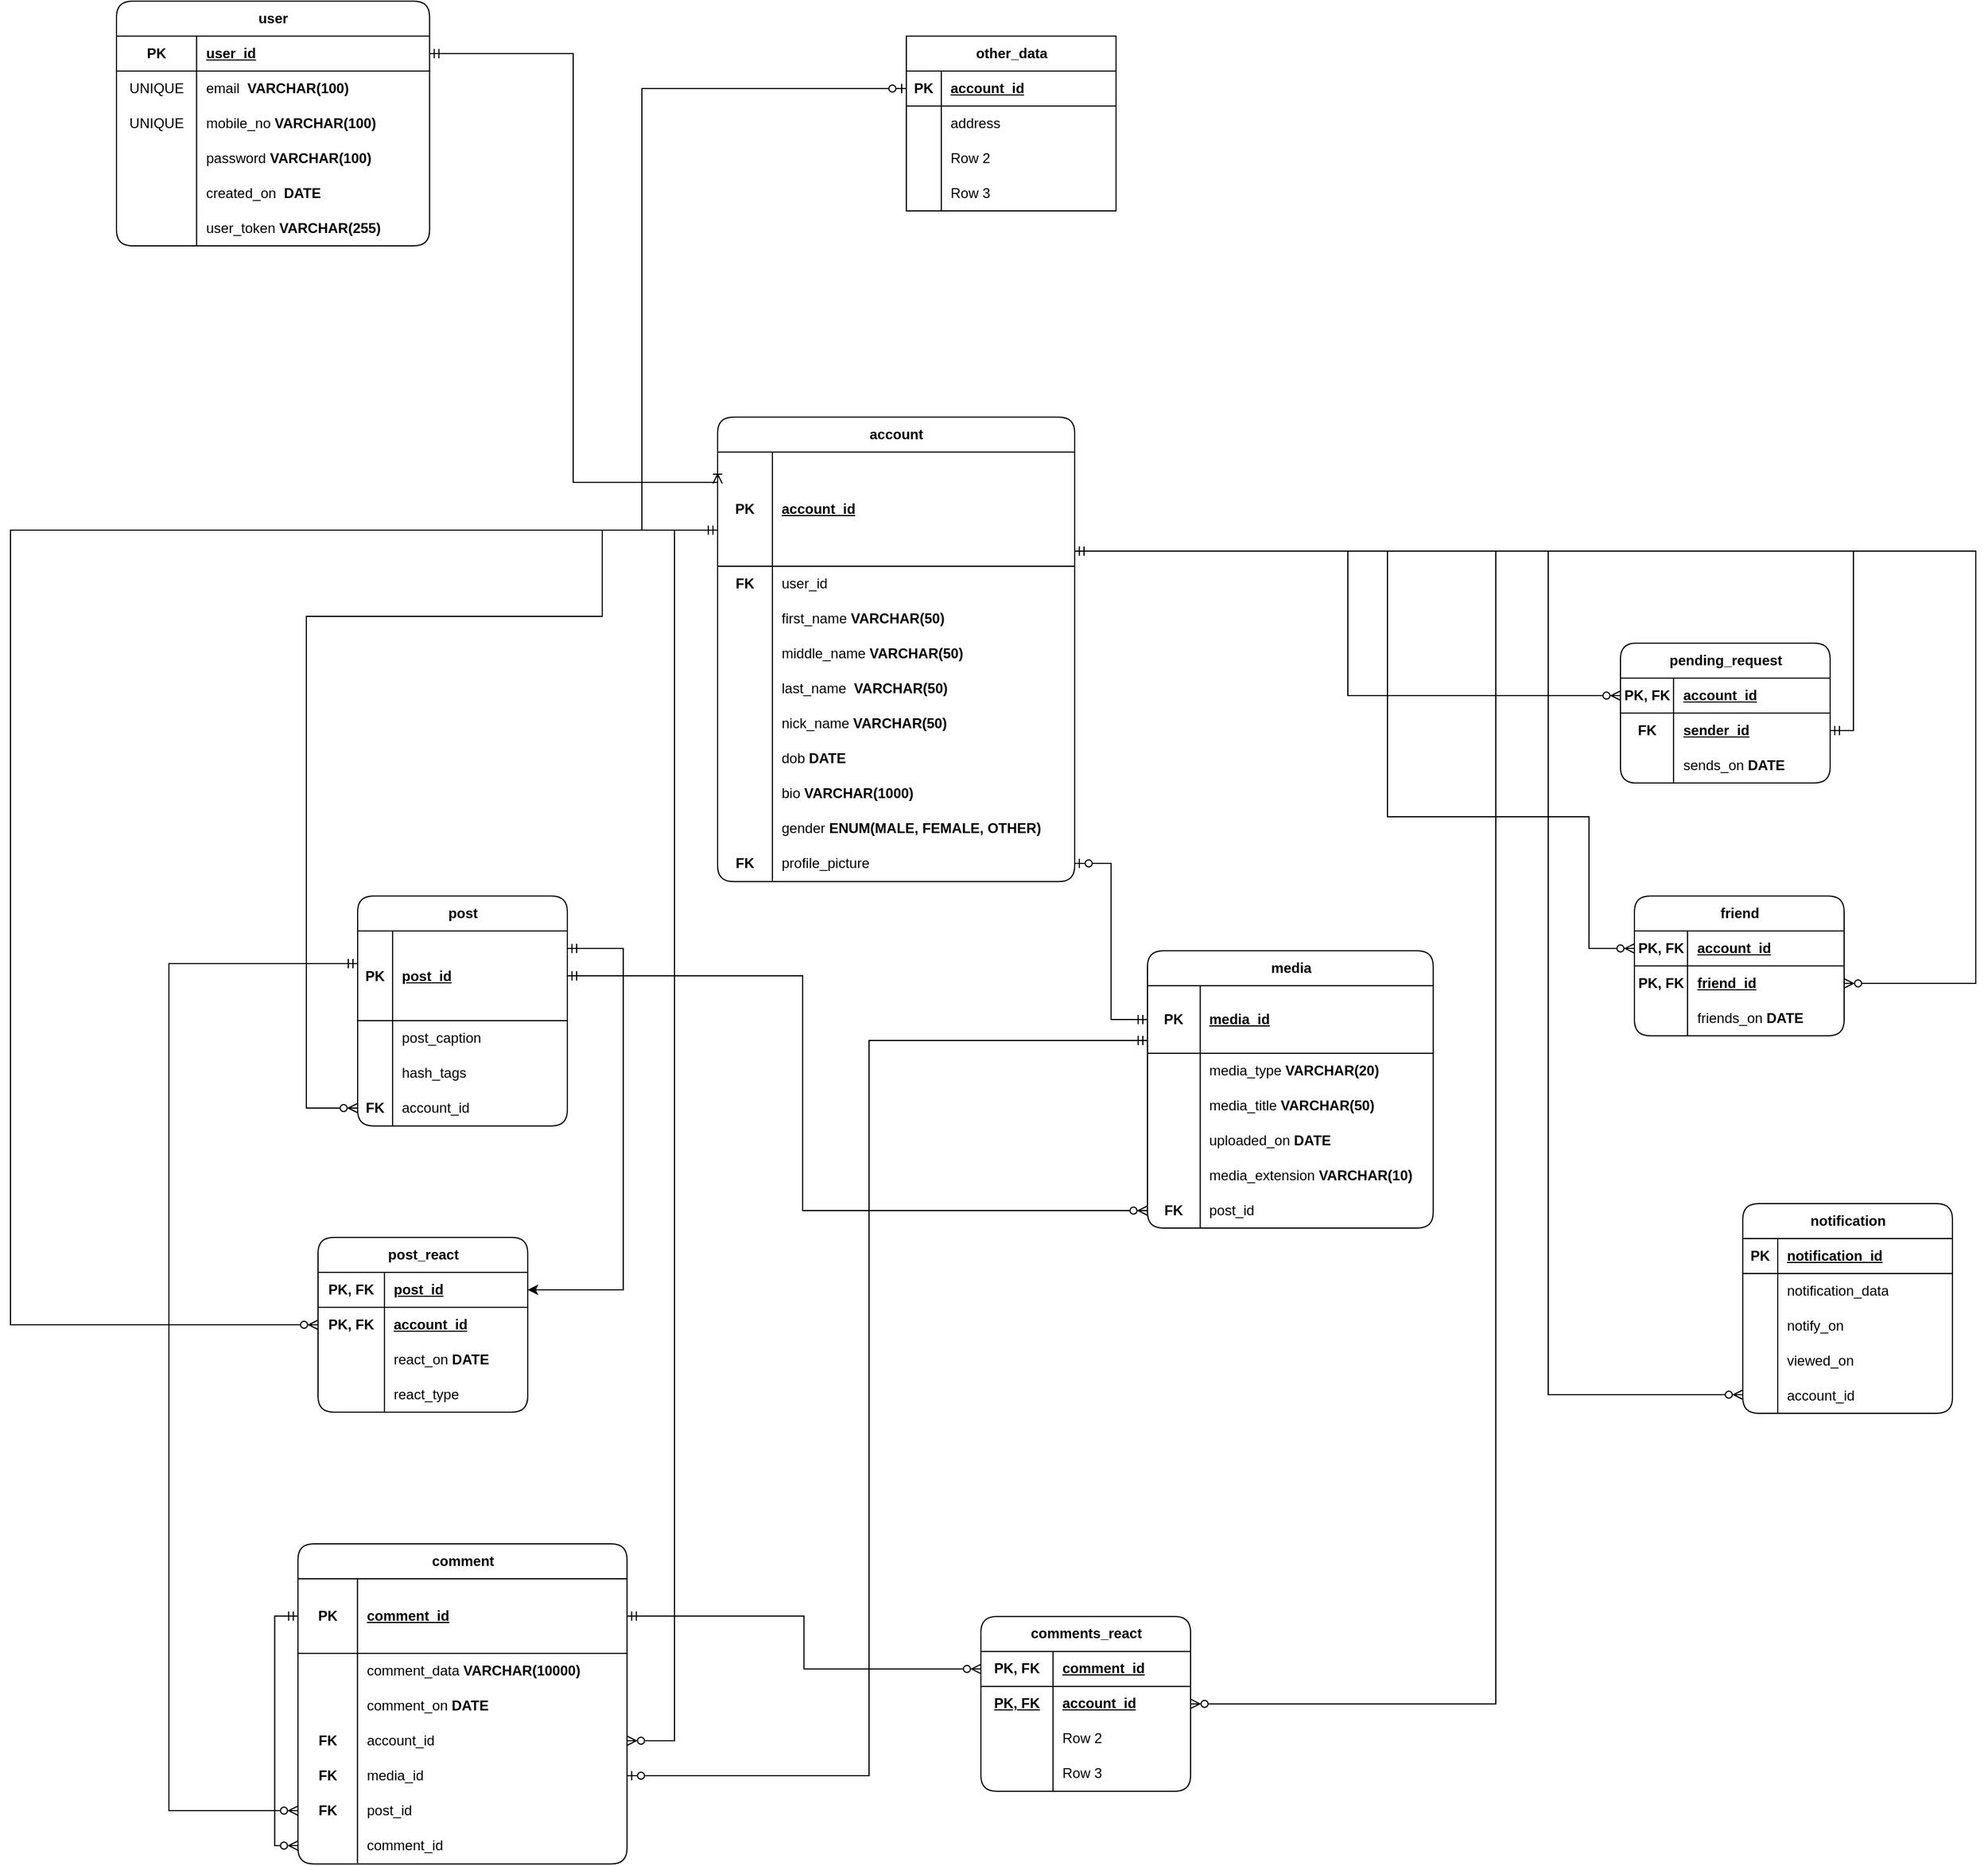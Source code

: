 <mxfile version="24.7.5">
  <diagram name="Page-1" id="MkB1meyT6w8QIq_tDhiH">
    <mxGraphModel dx="1304" dy="1204" grid="0" gridSize="10" guides="1" tooltips="1" connect="1" arrows="1" fold="1" page="0" pageScale="1" pageWidth="850" pageHeight="1100" math="0" shadow="0">
      <root>
        <mxCell id="0" />
        <mxCell id="1" parent="0" />
        <mxCell id="FOSeOk8iiJpguLzdHGcU-1" value="user" style="shape=table;startSize=30;container=1;collapsible=1;childLayout=tableLayout;fixedRows=1;rowLines=0;fontStyle=1;align=center;resizeLast=1;html=1;rounded=1;" vertex="1" parent="1">
          <mxGeometry x="168" y="-134" width="268.75" height="210" as="geometry" />
        </mxCell>
        <mxCell id="FOSeOk8iiJpguLzdHGcU-2" value="" style="shape=tableRow;horizontal=0;startSize=0;swimlaneHead=0;swimlaneBody=0;fillColor=none;collapsible=0;dropTarget=0;points=[[0,0.5],[1,0.5]];portConstraint=eastwest;top=0;left=0;right=0;bottom=1;" vertex="1" parent="FOSeOk8iiJpguLzdHGcU-1">
          <mxGeometry y="30" width="268.75" height="30" as="geometry" />
        </mxCell>
        <mxCell id="FOSeOk8iiJpguLzdHGcU-3" value="PK" style="shape=partialRectangle;connectable=0;fillColor=none;top=0;left=0;bottom=0;right=0;fontStyle=1;overflow=hidden;whiteSpace=wrap;html=1;" vertex="1" parent="FOSeOk8iiJpguLzdHGcU-2">
          <mxGeometry width="68.75" height="30" as="geometry">
            <mxRectangle width="68.75" height="30" as="alternateBounds" />
          </mxGeometry>
        </mxCell>
        <mxCell id="FOSeOk8iiJpguLzdHGcU-4" value="user_id" style="shape=partialRectangle;connectable=0;fillColor=none;top=0;left=0;bottom=0;right=0;align=left;spacingLeft=6;fontStyle=5;overflow=hidden;whiteSpace=wrap;html=1;" vertex="1" parent="FOSeOk8iiJpguLzdHGcU-2">
          <mxGeometry x="68.75" width="200" height="30" as="geometry">
            <mxRectangle width="200" height="30" as="alternateBounds" />
          </mxGeometry>
        </mxCell>
        <mxCell id="FOSeOk8iiJpguLzdHGcU-5" value="" style="shape=tableRow;horizontal=0;startSize=0;swimlaneHead=0;swimlaneBody=0;fillColor=none;collapsible=0;dropTarget=0;points=[[0,0.5],[1,0.5]];portConstraint=eastwest;top=0;left=0;right=0;bottom=0;" vertex="1" parent="FOSeOk8iiJpguLzdHGcU-1">
          <mxGeometry y="60" width="268.75" height="30" as="geometry" />
        </mxCell>
        <mxCell id="FOSeOk8iiJpguLzdHGcU-6" value="UNIQUE" style="shape=partialRectangle;connectable=0;fillColor=none;top=0;left=0;bottom=0;right=0;editable=1;overflow=hidden;whiteSpace=wrap;html=1;" vertex="1" parent="FOSeOk8iiJpguLzdHGcU-5">
          <mxGeometry width="68.75" height="30" as="geometry">
            <mxRectangle width="68.75" height="30" as="alternateBounds" />
          </mxGeometry>
        </mxCell>
        <mxCell id="FOSeOk8iiJpguLzdHGcU-7" value="email&amp;nbsp; &lt;b&gt;VARCHAR(100)&lt;/b&gt;" style="shape=partialRectangle;connectable=0;fillColor=none;top=0;left=0;bottom=0;right=0;align=left;spacingLeft=6;overflow=hidden;whiteSpace=wrap;html=1;" vertex="1" parent="FOSeOk8iiJpguLzdHGcU-5">
          <mxGeometry x="68.75" width="200" height="30" as="geometry">
            <mxRectangle width="200" height="30" as="alternateBounds" />
          </mxGeometry>
        </mxCell>
        <mxCell id="FOSeOk8iiJpguLzdHGcU-8" value="" style="shape=tableRow;horizontal=0;startSize=0;swimlaneHead=0;swimlaneBody=0;fillColor=none;collapsible=0;dropTarget=0;points=[[0,0.5],[1,0.5]];portConstraint=eastwest;top=0;left=0;right=0;bottom=0;" vertex="1" parent="FOSeOk8iiJpguLzdHGcU-1">
          <mxGeometry y="90" width="268.75" height="30" as="geometry" />
        </mxCell>
        <mxCell id="FOSeOk8iiJpguLzdHGcU-9" value="UNIQUE" style="shape=partialRectangle;connectable=0;fillColor=none;top=0;left=0;bottom=0;right=0;editable=1;overflow=hidden;whiteSpace=wrap;html=1;" vertex="1" parent="FOSeOk8iiJpguLzdHGcU-8">
          <mxGeometry width="68.75" height="30" as="geometry">
            <mxRectangle width="68.75" height="30" as="alternateBounds" />
          </mxGeometry>
        </mxCell>
        <mxCell id="FOSeOk8iiJpguLzdHGcU-10" value="mobile_no&amp;nbsp;&lt;b&gt;VARCHAR(100)&lt;/b&gt;" style="shape=partialRectangle;connectable=0;fillColor=none;top=0;left=0;bottom=0;right=0;align=left;spacingLeft=6;overflow=hidden;whiteSpace=wrap;html=1;" vertex="1" parent="FOSeOk8iiJpguLzdHGcU-8">
          <mxGeometry x="68.75" width="200" height="30" as="geometry">
            <mxRectangle width="200" height="30" as="alternateBounds" />
          </mxGeometry>
        </mxCell>
        <mxCell id="FOSeOk8iiJpguLzdHGcU-14" style="shape=tableRow;horizontal=0;startSize=0;swimlaneHead=0;swimlaneBody=0;fillColor=none;collapsible=0;dropTarget=0;points=[[0,0.5],[1,0.5]];portConstraint=eastwest;top=0;left=0;right=0;bottom=0;" vertex="1" parent="FOSeOk8iiJpguLzdHGcU-1">
          <mxGeometry y="120" width="268.75" height="30" as="geometry" />
        </mxCell>
        <mxCell id="FOSeOk8iiJpguLzdHGcU-15" style="shape=partialRectangle;connectable=0;fillColor=none;top=0;left=0;bottom=0;right=0;editable=1;overflow=hidden;whiteSpace=wrap;html=1;" vertex="1" parent="FOSeOk8iiJpguLzdHGcU-14">
          <mxGeometry width="68.75" height="30" as="geometry">
            <mxRectangle width="68.75" height="30" as="alternateBounds" />
          </mxGeometry>
        </mxCell>
        <mxCell id="FOSeOk8iiJpguLzdHGcU-16" value="password&amp;nbsp;&lt;b&gt;VARCHAR(100)&lt;/b&gt;" style="shape=partialRectangle;connectable=0;fillColor=none;top=0;left=0;bottom=0;right=0;align=left;spacingLeft=6;overflow=hidden;whiteSpace=wrap;html=1;" vertex="1" parent="FOSeOk8iiJpguLzdHGcU-14">
          <mxGeometry x="68.75" width="200" height="30" as="geometry">
            <mxRectangle width="200" height="30" as="alternateBounds" />
          </mxGeometry>
        </mxCell>
        <mxCell id="FOSeOk8iiJpguLzdHGcU-17" style="shape=tableRow;horizontal=0;startSize=0;swimlaneHead=0;swimlaneBody=0;fillColor=none;collapsible=0;dropTarget=0;points=[[0,0.5],[1,0.5]];portConstraint=eastwest;top=0;left=0;right=0;bottom=0;" vertex="1" parent="FOSeOk8iiJpguLzdHGcU-1">
          <mxGeometry y="150" width="268.75" height="30" as="geometry" />
        </mxCell>
        <mxCell id="FOSeOk8iiJpguLzdHGcU-18" style="shape=partialRectangle;connectable=0;fillColor=none;top=0;left=0;bottom=0;right=0;editable=1;overflow=hidden;whiteSpace=wrap;html=1;" vertex="1" parent="FOSeOk8iiJpguLzdHGcU-17">
          <mxGeometry width="68.75" height="30" as="geometry">
            <mxRectangle width="68.75" height="30" as="alternateBounds" />
          </mxGeometry>
        </mxCell>
        <mxCell id="FOSeOk8iiJpguLzdHGcU-19" value="created_on&amp;nbsp; &lt;b&gt;DATE&lt;/b&gt;" style="shape=partialRectangle;connectable=0;fillColor=none;top=0;left=0;bottom=0;right=0;align=left;spacingLeft=6;overflow=hidden;whiteSpace=wrap;html=1;" vertex="1" parent="FOSeOk8iiJpguLzdHGcU-17">
          <mxGeometry x="68.75" width="200" height="30" as="geometry">
            <mxRectangle width="200" height="30" as="alternateBounds" />
          </mxGeometry>
        </mxCell>
        <mxCell id="FOSeOk8iiJpguLzdHGcU-11" value="" style="shape=tableRow;horizontal=0;startSize=0;swimlaneHead=0;swimlaneBody=0;fillColor=none;collapsible=0;dropTarget=0;points=[[0,0.5],[1,0.5]];portConstraint=eastwest;top=0;left=0;right=0;bottom=0;" vertex="1" parent="FOSeOk8iiJpguLzdHGcU-1">
          <mxGeometry y="180" width="268.75" height="30" as="geometry" />
        </mxCell>
        <mxCell id="FOSeOk8iiJpguLzdHGcU-12" value="" style="shape=partialRectangle;connectable=0;fillColor=none;top=0;left=0;bottom=0;right=0;editable=1;overflow=hidden;whiteSpace=wrap;html=1;" vertex="1" parent="FOSeOk8iiJpguLzdHGcU-11">
          <mxGeometry width="68.75" height="30" as="geometry">
            <mxRectangle width="68.75" height="30" as="alternateBounds" />
          </mxGeometry>
        </mxCell>
        <mxCell id="FOSeOk8iiJpguLzdHGcU-13" value="user_token &lt;b&gt;VARCHAR(255)&lt;/b&gt;" style="shape=partialRectangle;connectable=0;fillColor=none;top=0;left=0;bottom=0;right=0;align=left;spacingLeft=6;overflow=hidden;whiteSpace=wrap;html=1;" vertex="1" parent="FOSeOk8iiJpguLzdHGcU-11">
          <mxGeometry x="68.75" width="200" height="30" as="geometry">
            <mxRectangle width="200" height="30" as="alternateBounds" />
          </mxGeometry>
        </mxCell>
        <mxCell id="FOSeOk8iiJpguLzdHGcU-23" value="account" style="shape=table;startSize=30;container=1;collapsible=1;childLayout=tableLayout;fixedRows=1;rowLines=0;fontStyle=1;align=center;resizeLast=1;html=1;rounded=1;" vertex="1" parent="1">
          <mxGeometry x="684" y="223" width="306.513" height="398.682" as="geometry" />
        </mxCell>
        <mxCell id="FOSeOk8iiJpguLzdHGcU-24" value="" style="shape=tableRow;horizontal=0;startSize=0;swimlaneHead=0;swimlaneBody=0;fillColor=none;collapsible=0;dropTarget=0;points=[[0,0.5],[1,0.5]];portConstraint=eastwest;top=0;left=0;right=0;bottom=1;" vertex="1" parent="FOSeOk8iiJpguLzdHGcU-23">
          <mxGeometry y="30" width="306.513" height="98" as="geometry" />
        </mxCell>
        <mxCell id="FOSeOk8iiJpguLzdHGcU-25" value="PK" style="shape=partialRectangle;connectable=0;fillColor=none;top=0;left=0;bottom=0;right=0;fontStyle=1;overflow=hidden;whiteSpace=wrap;html=1;" vertex="1" parent="FOSeOk8iiJpguLzdHGcU-24">
          <mxGeometry width="47.043" height="98" as="geometry">
            <mxRectangle width="47.043" height="98" as="alternateBounds" />
          </mxGeometry>
        </mxCell>
        <mxCell id="FOSeOk8iiJpguLzdHGcU-26" value="account_id" style="shape=partialRectangle;connectable=0;fillColor=none;top=0;left=0;bottom=0;right=0;align=left;spacingLeft=6;fontStyle=5;overflow=hidden;whiteSpace=wrap;html=1;" vertex="1" parent="FOSeOk8iiJpguLzdHGcU-24">
          <mxGeometry x="47.043" width="259.469" height="98" as="geometry">
            <mxRectangle width="259.469" height="98" as="alternateBounds" />
          </mxGeometry>
        </mxCell>
        <mxCell id="FOSeOk8iiJpguLzdHGcU-234" style="shape=tableRow;horizontal=0;startSize=0;swimlaneHead=0;swimlaneBody=0;fillColor=none;collapsible=0;dropTarget=0;points=[[0,0.5],[1,0.5]];portConstraint=eastwest;top=0;left=0;right=0;bottom=0;" vertex="1" parent="FOSeOk8iiJpguLzdHGcU-23">
          <mxGeometry y="128" width="306.513" height="30" as="geometry" />
        </mxCell>
        <mxCell id="FOSeOk8iiJpguLzdHGcU-235" value="&lt;b&gt;FK&lt;/b&gt;" style="shape=partialRectangle;connectable=0;fillColor=none;top=0;left=0;bottom=0;right=0;editable=1;overflow=hidden;whiteSpace=wrap;html=1;" vertex="1" parent="FOSeOk8iiJpguLzdHGcU-234">
          <mxGeometry width="47.043" height="30" as="geometry">
            <mxRectangle width="47.043" height="30" as="alternateBounds" />
          </mxGeometry>
        </mxCell>
        <mxCell id="FOSeOk8iiJpguLzdHGcU-236" value="user_id" style="shape=partialRectangle;connectable=0;fillColor=none;top=0;left=0;bottom=0;right=0;align=left;spacingLeft=6;overflow=hidden;whiteSpace=wrap;html=1;" vertex="1" parent="FOSeOk8iiJpguLzdHGcU-234">
          <mxGeometry x="47.043" width="259.469" height="30" as="geometry">
            <mxRectangle width="259.469" height="30" as="alternateBounds" />
          </mxGeometry>
        </mxCell>
        <mxCell id="FOSeOk8iiJpguLzdHGcU-27" value="" style="shape=tableRow;horizontal=0;startSize=0;swimlaneHead=0;swimlaneBody=0;fillColor=none;collapsible=0;dropTarget=0;points=[[0,0.5],[1,0.5]];portConstraint=eastwest;top=0;left=0;right=0;bottom=0;" vertex="1" parent="FOSeOk8iiJpguLzdHGcU-23">
          <mxGeometry y="158" width="306.513" height="30" as="geometry" />
        </mxCell>
        <mxCell id="FOSeOk8iiJpguLzdHGcU-28" value="" style="shape=partialRectangle;connectable=0;fillColor=none;top=0;left=0;bottom=0;right=0;editable=1;overflow=hidden;whiteSpace=wrap;html=1;" vertex="1" parent="FOSeOk8iiJpguLzdHGcU-27">
          <mxGeometry width="47.043" height="30" as="geometry">
            <mxRectangle width="47.043" height="30" as="alternateBounds" />
          </mxGeometry>
        </mxCell>
        <mxCell id="FOSeOk8iiJpguLzdHGcU-29" value="first_name &lt;b&gt;VARCHAR(50)&lt;/b&gt;" style="shape=partialRectangle;connectable=0;fillColor=none;top=0;left=0;bottom=0;right=0;align=left;spacingLeft=6;overflow=hidden;whiteSpace=wrap;html=1;" vertex="1" parent="FOSeOk8iiJpguLzdHGcU-27">
          <mxGeometry x="47.043" width="259.469" height="30" as="geometry">
            <mxRectangle width="259.469" height="30" as="alternateBounds" />
          </mxGeometry>
        </mxCell>
        <mxCell id="FOSeOk8iiJpguLzdHGcU-40" style="shape=tableRow;horizontal=0;startSize=0;swimlaneHead=0;swimlaneBody=0;fillColor=none;collapsible=0;dropTarget=0;points=[[0,0.5],[1,0.5]];portConstraint=eastwest;top=0;left=0;right=0;bottom=0;" vertex="1" parent="FOSeOk8iiJpguLzdHGcU-23">
          <mxGeometry y="188" width="306.513" height="30" as="geometry" />
        </mxCell>
        <mxCell id="FOSeOk8iiJpguLzdHGcU-41" style="shape=partialRectangle;connectable=0;fillColor=none;top=0;left=0;bottom=0;right=0;editable=1;overflow=hidden;whiteSpace=wrap;html=1;" vertex="1" parent="FOSeOk8iiJpguLzdHGcU-40">
          <mxGeometry width="47.043" height="30" as="geometry">
            <mxRectangle width="47.043" height="30" as="alternateBounds" />
          </mxGeometry>
        </mxCell>
        <mxCell id="FOSeOk8iiJpguLzdHGcU-42" value="middle_name &lt;b&gt;VARCHAR(50)&lt;/b&gt;" style="shape=partialRectangle;connectable=0;fillColor=none;top=0;left=0;bottom=0;right=0;align=left;spacingLeft=6;overflow=hidden;whiteSpace=wrap;html=1;" vertex="1" parent="FOSeOk8iiJpguLzdHGcU-40">
          <mxGeometry x="47.043" width="259.469" height="30" as="geometry">
            <mxRectangle width="259.469" height="30" as="alternateBounds" />
          </mxGeometry>
        </mxCell>
        <mxCell id="FOSeOk8iiJpguLzdHGcU-30" value="" style="shape=tableRow;horizontal=0;startSize=0;swimlaneHead=0;swimlaneBody=0;fillColor=none;collapsible=0;dropTarget=0;points=[[0,0.5],[1,0.5]];portConstraint=eastwest;top=0;left=0;right=0;bottom=0;" vertex="1" parent="FOSeOk8iiJpguLzdHGcU-23">
          <mxGeometry y="218" width="306.513" height="30" as="geometry" />
        </mxCell>
        <mxCell id="FOSeOk8iiJpguLzdHGcU-31" value="" style="shape=partialRectangle;connectable=0;fillColor=none;top=0;left=0;bottom=0;right=0;editable=1;overflow=hidden;whiteSpace=wrap;html=1;" vertex="1" parent="FOSeOk8iiJpguLzdHGcU-30">
          <mxGeometry width="47.043" height="30" as="geometry">
            <mxRectangle width="47.043" height="30" as="alternateBounds" />
          </mxGeometry>
        </mxCell>
        <mxCell id="FOSeOk8iiJpguLzdHGcU-32" value="last_name&amp;nbsp;&amp;nbsp;&lt;b&gt;VARCHAR(50)&lt;/b&gt;" style="shape=partialRectangle;connectable=0;fillColor=none;top=0;left=0;bottom=0;right=0;align=left;spacingLeft=6;overflow=hidden;whiteSpace=wrap;html=1;" vertex="1" parent="FOSeOk8iiJpguLzdHGcU-30">
          <mxGeometry x="47.043" width="259.469" height="30" as="geometry">
            <mxRectangle width="259.469" height="30" as="alternateBounds" />
          </mxGeometry>
        </mxCell>
        <mxCell id="FOSeOk8iiJpguLzdHGcU-33" value="" style="shape=tableRow;horizontal=0;startSize=0;swimlaneHead=0;swimlaneBody=0;fillColor=none;collapsible=0;dropTarget=0;points=[[0,0.5],[1,0.5]];portConstraint=eastwest;top=0;left=0;right=0;bottom=0;" vertex="1" parent="FOSeOk8iiJpguLzdHGcU-23">
          <mxGeometry y="248" width="306.513" height="30" as="geometry" />
        </mxCell>
        <mxCell id="FOSeOk8iiJpguLzdHGcU-34" value="" style="shape=partialRectangle;connectable=0;fillColor=none;top=0;left=0;bottom=0;right=0;editable=1;overflow=hidden;whiteSpace=wrap;html=1;" vertex="1" parent="FOSeOk8iiJpguLzdHGcU-33">
          <mxGeometry width="47.043" height="30" as="geometry">
            <mxRectangle width="47.043" height="30" as="alternateBounds" />
          </mxGeometry>
        </mxCell>
        <mxCell id="FOSeOk8iiJpguLzdHGcU-35" value="nick_name&amp;nbsp;&lt;b&gt;VARCHAR(50)&lt;/b&gt;" style="shape=partialRectangle;connectable=0;fillColor=none;top=0;left=0;bottom=0;right=0;align=left;spacingLeft=6;overflow=hidden;whiteSpace=wrap;html=1;" vertex="1" parent="FOSeOk8iiJpguLzdHGcU-33">
          <mxGeometry x="47.043" width="259.469" height="30" as="geometry">
            <mxRectangle width="259.469" height="30" as="alternateBounds" />
          </mxGeometry>
        </mxCell>
        <mxCell id="FOSeOk8iiJpguLzdHGcU-37" style="shape=tableRow;horizontal=0;startSize=0;swimlaneHead=0;swimlaneBody=0;fillColor=none;collapsible=0;dropTarget=0;points=[[0,0.5],[1,0.5]];portConstraint=eastwest;top=0;left=0;right=0;bottom=0;" vertex="1" parent="FOSeOk8iiJpguLzdHGcU-23">
          <mxGeometry y="278" width="306.513" height="30" as="geometry" />
        </mxCell>
        <mxCell id="FOSeOk8iiJpguLzdHGcU-38" style="shape=partialRectangle;connectable=0;fillColor=none;top=0;left=0;bottom=0;right=0;editable=1;overflow=hidden;whiteSpace=wrap;html=1;" vertex="1" parent="FOSeOk8iiJpguLzdHGcU-37">
          <mxGeometry width="47.043" height="30" as="geometry">
            <mxRectangle width="47.043" height="30" as="alternateBounds" />
          </mxGeometry>
        </mxCell>
        <mxCell id="FOSeOk8iiJpguLzdHGcU-39" value="dob &lt;b&gt;DATE&lt;/b&gt;" style="shape=partialRectangle;connectable=0;fillColor=none;top=0;left=0;bottom=0;right=0;align=left;spacingLeft=6;overflow=hidden;whiteSpace=wrap;html=1;" vertex="1" parent="FOSeOk8iiJpguLzdHGcU-37">
          <mxGeometry x="47.043" width="259.469" height="30" as="geometry">
            <mxRectangle width="259.469" height="30" as="alternateBounds" />
          </mxGeometry>
        </mxCell>
        <mxCell id="FOSeOk8iiJpguLzdHGcU-49" style="shape=tableRow;horizontal=0;startSize=0;swimlaneHead=0;swimlaneBody=0;fillColor=none;collapsible=0;dropTarget=0;points=[[0,0.5],[1,0.5]];portConstraint=eastwest;top=0;left=0;right=0;bottom=0;" vertex="1" parent="FOSeOk8iiJpguLzdHGcU-23">
          <mxGeometry y="308" width="306.513" height="30" as="geometry" />
        </mxCell>
        <mxCell id="FOSeOk8iiJpguLzdHGcU-50" style="shape=partialRectangle;connectable=0;fillColor=none;top=0;left=0;bottom=0;right=0;editable=1;overflow=hidden;whiteSpace=wrap;html=1;" vertex="1" parent="FOSeOk8iiJpguLzdHGcU-49">
          <mxGeometry width="47.043" height="30" as="geometry">
            <mxRectangle width="47.043" height="30" as="alternateBounds" />
          </mxGeometry>
        </mxCell>
        <mxCell id="FOSeOk8iiJpguLzdHGcU-51" value="bio &lt;b&gt;VARCHAR(1000)&lt;/b&gt;" style="shape=partialRectangle;connectable=0;fillColor=none;top=0;left=0;bottom=0;right=0;align=left;spacingLeft=6;overflow=hidden;whiteSpace=wrap;html=1;" vertex="1" parent="FOSeOk8iiJpguLzdHGcU-49">
          <mxGeometry x="47.043" width="259.469" height="30" as="geometry">
            <mxRectangle width="259.469" height="30" as="alternateBounds" />
          </mxGeometry>
        </mxCell>
        <mxCell id="FOSeOk8iiJpguLzdHGcU-265" style="shape=tableRow;horizontal=0;startSize=0;swimlaneHead=0;swimlaneBody=0;fillColor=none;collapsible=0;dropTarget=0;points=[[0,0.5],[1,0.5]];portConstraint=eastwest;top=0;left=0;right=0;bottom=0;" vertex="1" parent="FOSeOk8iiJpguLzdHGcU-23">
          <mxGeometry y="338" width="306.513" height="30" as="geometry" />
        </mxCell>
        <mxCell id="FOSeOk8iiJpguLzdHGcU-266" style="shape=partialRectangle;connectable=0;fillColor=none;top=0;left=0;bottom=0;right=0;editable=1;overflow=hidden;whiteSpace=wrap;html=1;" vertex="1" parent="FOSeOk8iiJpguLzdHGcU-265">
          <mxGeometry width="47.043" height="30" as="geometry">
            <mxRectangle width="47.043" height="30" as="alternateBounds" />
          </mxGeometry>
        </mxCell>
        <mxCell id="FOSeOk8iiJpguLzdHGcU-267" value="gender &lt;b&gt;ENUM(MALE, FEMALE, OTHER)&lt;/b&gt;" style="shape=partialRectangle;connectable=0;fillColor=none;top=0;left=0;bottom=0;right=0;align=left;spacingLeft=6;overflow=hidden;whiteSpace=wrap;html=1;" vertex="1" parent="FOSeOk8iiJpguLzdHGcU-265">
          <mxGeometry x="47.043" width="259.469" height="30" as="geometry">
            <mxRectangle width="259.469" height="30" as="alternateBounds" />
          </mxGeometry>
        </mxCell>
        <mxCell id="FOSeOk8iiJpguLzdHGcU-52" style="shape=tableRow;horizontal=0;startSize=0;swimlaneHead=0;swimlaneBody=0;fillColor=none;collapsible=0;dropTarget=0;points=[[0,0.5],[1,0.5]];portConstraint=eastwest;top=0;left=0;right=0;bottom=0;" vertex="1" parent="FOSeOk8iiJpguLzdHGcU-23">
          <mxGeometry y="368" width="306.513" height="30" as="geometry" />
        </mxCell>
        <mxCell id="FOSeOk8iiJpguLzdHGcU-53" value="&lt;b&gt;FK&lt;/b&gt;" style="shape=partialRectangle;connectable=0;fillColor=none;top=0;left=0;bottom=0;right=0;editable=1;overflow=hidden;whiteSpace=wrap;html=1;" vertex="1" parent="FOSeOk8iiJpguLzdHGcU-52">
          <mxGeometry width="47.043" height="30" as="geometry">
            <mxRectangle width="47.043" height="30" as="alternateBounds" />
          </mxGeometry>
        </mxCell>
        <mxCell id="FOSeOk8iiJpguLzdHGcU-54" value="profile_picture&amp;nbsp;" style="shape=partialRectangle;connectable=0;fillColor=none;top=0;left=0;bottom=0;right=0;align=left;spacingLeft=6;overflow=hidden;whiteSpace=wrap;html=1;" vertex="1" parent="FOSeOk8iiJpguLzdHGcU-52">
          <mxGeometry x="47.043" width="259.469" height="30" as="geometry">
            <mxRectangle width="259.469" height="30" as="alternateBounds" />
          </mxGeometry>
        </mxCell>
        <mxCell id="FOSeOk8iiJpguLzdHGcU-36" style="edgeStyle=orthogonalEdgeStyle;rounded=0;orthogonalLoop=1;jettySize=auto;html=1;endArrow=ERoneToMany;endFill=0;startArrow=ERmandOne;startFill=0;" edge="1" parent="1" source="FOSeOk8iiJpguLzdHGcU-2">
          <mxGeometry relative="1" as="geometry">
            <mxPoint x="684" y="280" as="targetPoint" />
            <Array as="points">
              <mxPoint x="560" y="-89" />
              <mxPoint x="560" y="279" />
              <mxPoint x="684" y="279" />
            </Array>
          </mxGeometry>
        </mxCell>
        <mxCell id="FOSeOk8iiJpguLzdHGcU-80" value="media" style="shape=table;startSize=30;container=1;collapsible=1;childLayout=tableLayout;fixedRows=1;rowLines=0;fontStyle=1;align=center;resizeLast=1;html=1;rounded=1;" vertex="1" parent="1">
          <mxGeometry x="1053" y="681" width="245.286" height="238" as="geometry">
            <mxRectangle x="1059" y="287" width="68" height="30" as="alternateBounds" />
          </mxGeometry>
        </mxCell>
        <mxCell id="FOSeOk8iiJpguLzdHGcU-81" value="" style="shape=tableRow;horizontal=0;startSize=0;swimlaneHead=0;swimlaneBody=0;fillColor=none;collapsible=0;dropTarget=0;points=[[0,0.5],[1,0.5]];portConstraint=eastwest;top=0;left=0;right=0;bottom=1;" vertex="1" parent="FOSeOk8iiJpguLzdHGcU-80">
          <mxGeometry y="30" width="245.286" height="58" as="geometry" />
        </mxCell>
        <mxCell id="FOSeOk8iiJpguLzdHGcU-82" value="PK" style="shape=partialRectangle;connectable=0;fillColor=none;top=0;left=0;bottom=0;right=0;fontStyle=1;overflow=hidden;whiteSpace=wrap;html=1;" vertex="1" parent="FOSeOk8iiJpguLzdHGcU-81">
          <mxGeometry width="45.286" height="58" as="geometry">
            <mxRectangle width="45.286" height="58" as="alternateBounds" />
          </mxGeometry>
        </mxCell>
        <mxCell id="FOSeOk8iiJpguLzdHGcU-83" value="media_id" style="shape=partialRectangle;connectable=0;fillColor=none;top=0;left=0;bottom=0;right=0;align=left;spacingLeft=6;fontStyle=5;overflow=hidden;whiteSpace=wrap;html=1;" vertex="1" parent="FOSeOk8iiJpguLzdHGcU-81">
          <mxGeometry x="45.286" width="200.0" height="58" as="geometry">
            <mxRectangle width="200.0" height="58" as="alternateBounds" />
          </mxGeometry>
        </mxCell>
        <mxCell id="FOSeOk8iiJpguLzdHGcU-84" value="" style="shape=tableRow;horizontal=0;startSize=0;swimlaneHead=0;swimlaneBody=0;fillColor=none;collapsible=0;dropTarget=0;points=[[0,0.5],[1,0.5]];portConstraint=eastwest;top=0;left=0;right=0;bottom=0;" vertex="1" parent="FOSeOk8iiJpguLzdHGcU-80">
          <mxGeometry y="88" width="245.286" height="30" as="geometry" />
        </mxCell>
        <mxCell id="FOSeOk8iiJpguLzdHGcU-85" value="" style="shape=partialRectangle;connectable=0;fillColor=none;top=0;left=0;bottom=0;right=0;editable=1;overflow=hidden;whiteSpace=wrap;html=1;" vertex="1" parent="FOSeOk8iiJpguLzdHGcU-84">
          <mxGeometry width="45.286" height="30" as="geometry">
            <mxRectangle width="45.286" height="30" as="alternateBounds" />
          </mxGeometry>
        </mxCell>
        <mxCell id="FOSeOk8iiJpguLzdHGcU-86" value="media_type &lt;b&gt;VARCHAR(20)&lt;/b&gt;" style="shape=partialRectangle;connectable=0;fillColor=none;top=0;left=0;bottom=0;right=0;align=left;spacingLeft=6;overflow=hidden;whiteSpace=wrap;html=1;" vertex="1" parent="FOSeOk8iiJpguLzdHGcU-84">
          <mxGeometry x="45.286" width="200.0" height="30" as="geometry">
            <mxRectangle width="200.0" height="30" as="alternateBounds" />
          </mxGeometry>
        </mxCell>
        <mxCell id="FOSeOk8iiJpguLzdHGcU-87" value="" style="shape=tableRow;horizontal=0;startSize=0;swimlaneHead=0;swimlaneBody=0;fillColor=none;collapsible=0;dropTarget=0;points=[[0,0.5],[1,0.5]];portConstraint=eastwest;top=0;left=0;right=0;bottom=0;" vertex="1" parent="FOSeOk8iiJpguLzdHGcU-80">
          <mxGeometry y="118" width="245.286" height="30" as="geometry" />
        </mxCell>
        <mxCell id="FOSeOk8iiJpguLzdHGcU-88" value="" style="shape=partialRectangle;connectable=0;fillColor=none;top=0;left=0;bottom=0;right=0;editable=1;overflow=hidden;whiteSpace=wrap;html=1;" vertex="1" parent="FOSeOk8iiJpguLzdHGcU-87">
          <mxGeometry width="45.286" height="30" as="geometry">
            <mxRectangle width="45.286" height="30" as="alternateBounds" />
          </mxGeometry>
        </mxCell>
        <mxCell id="FOSeOk8iiJpguLzdHGcU-89" value="media_title&amp;nbsp;&lt;b&gt;VARCHAR(50)&lt;/b&gt;" style="shape=partialRectangle;connectable=0;fillColor=none;top=0;left=0;bottom=0;right=0;align=left;spacingLeft=6;overflow=hidden;whiteSpace=wrap;html=1;" vertex="1" parent="FOSeOk8iiJpguLzdHGcU-87">
          <mxGeometry x="45.286" width="200.0" height="30" as="geometry">
            <mxRectangle width="200.0" height="30" as="alternateBounds" />
          </mxGeometry>
        </mxCell>
        <mxCell id="FOSeOk8iiJpguLzdHGcU-90" value="" style="shape=tableRow;horizontal=0;startSize=0;swimlaneHead=0;swimlaneBody=0;fillColor=none;collapsible=0;dropTarget=0;points=[[0,0.5],[1,0.5]];portConstraint=eastwest;top=0;left=0;right=0;bottom=0;" vertex="1" parent="FOSeOk8iiJpguLzdHGcU-80">
          <mxGeometry y="148" width="245.286" height="30" as="geometry" />
        </mxCell>
        <mxCell id="FOSeOk8iiJpguLzdHGcU-91" value="" style="shape=partialRectangle;connectable=0;fillColor=none;top=0;left=0;bottom=0;right=0;editable=1;overflow=hidden;whiteSpace=wrap;html=1;" vertex="1" parent="FOSeOk8iiJpguLzdHGcU-90">
          <mxGeometry width="45.286" height="30" as="geometry">
            <mxRectangle width="45.286" height="30" as="alternateBounds" />
          </mxGeometry>
        </mxCell>
        <mxCell id="FOSeOk8iiJpguLzdHGcU-92" value="uploaded_on &lt;b&gt;DATE&lt;/b&gt;" style="shape=partialRectangle;connectable=0;fillColor=none;top=0;left=0;bottom=0;right=0;align=left;spacingLeft=6;overflow=hidden;whiteSpace=wrap;html=1;" vertex="1" parent="FOSeOk8iiJpguLzdHGcU-90">
          <mxGeometry x="45.286" width="200.0" height="30" as="geometry">
            <mxRectangle width="200.0" height="30" as="alternateBounds" />
          </mxGeometry>
        </mxCell>
        <mxCell id="FOSeOk8iiJpguLzdHGcU-93" style="shape=tableRow;horizontal=0;startSize=0;swimlaneHead=0;swimlaneBody=0;fillColor=none;collapsible=0;dropTarget=0;points=[[0,0.5],[1,0.5]];portConstraint=eastwest;top=0;left=0;right=0;bottom=0;" vertex="1" parent="FOSeOk8iiJpguLzdHGcU-80">
          <mxGeometry y="178" width="245.286" height="30" as="geometry" />
        </mxCell>
        <mxCell id="FOSeOk8iiJpguLzdHGcU-94" style="shape=partialRectangle;connectable=0;fillColor=none;top=0;left=0;bottom=0;right=0;editable=1;overflow=hidden;whiteSpace=wrap;html=1;" vertex="1" parent="FOSeOk8iiJpguLzdHGcU-93">
          <mxGeometry width="45.286" height="30" as="geometry">
            <mxRectangle width="45.286" height="30" as="alternateBounds" />
          </mxGeometry>
        </mxCell>
        <mxCell id="FOSeOk8iiJpguLzdHGcU-95" value="media_extension&amp;nbsp;&lt;b&gt;VARCHAR(10)&lt;/b&gt;" style="shape=partialRectangle;connectable=0;fillColor=none;top=0;left=0;bottom=0;right=0;align=left;spacingLeft=6;overflow=hidden;whiteSpace=wrap;html=1;" vertex="1" parent="FOSeOk8iiJpguLzdHGcU-93">
          <mxGeometry x="45.286" width="200.0" height="30" as="geometry">
            <mxRectangle width="200.0" height="30" as="alternateBounds" />
          </mxGeometry>
        </mxCell>
        <mxCell id="FOSeOk8iiJpguLzdHGcU-110" style="shape=tableRow;horizontal=0;startSize=0;swimlaneHead=0;swimlaneBody=0;fillColor=none;collapsible=0;dropTarget=0;points=[[0,0.5],[1,0.5]];portConstraint=eastwest;top=0;left=0;right=0;bottom=0;" vertex="1" parent="FOSeOk8iiJpguLzdHGcU-80">
          <mxGeometry y="208" width="245.286" height="30" as="geometry" />
        </mxCell>
        <mxCell id="FOSeOk8iiJpguLzdHGcU-111" value="&lt;b&gt;FK&lt;/b&gt;" style="shape=partialRectangle;connectable=0;fillColor=none;top=0;left=0;bottom=0;right=0;editable=1;overflow=hidden;whiteSpace=wrap;html=1;" vertex="1" parent="FOSeOk8iiJpguLzdHGcU-110">
          <mxGeometry width="45.286" height="30" as="geometry">
            <mxRectangle width="45.286" height="30" as="alternateBounds" />
          </mxGeometry>
        </mxCell>
        <mxCell id="FOSeOk8iiJpguLzdHGcU-112" value="post_id" style="shape=partialRectangle;connectable=0;fillColor=none;top=0;left=0;bottom=0;right=0;align=left;spacingLeft=6;overflow=hidden;whiteSpace=wrap;html=1;" vertex="1" parent="FOSeOk8iiJpguLzdHGcU-110">
          <mxGeometry x="45.286" width="200.0" height="30" as="geometry">
            <mxRectangle width="200.0" height="30" as="alternateBounds" />
          </mxGeometry>
        </mxCell>
        <mxCell id="FOSeOk8iiJpguLzdHGcU-97" value="post" style="shape=table;startSize=30;container=1;collapsible=1;childLayout=tableLayout;fixedRows=1;rowLines=0;fontStyle=1;align=center;resizeLast=1;html=1;rounded=1;" vertex="1" parent="1">
          <mxGeometry x="375" y="634" width="180" height="197.365" as="geometry" />
        </mxCell>
        <mxCell id="FOSeOk8iiJpguLzdHGcU-98" value="" style="shape=tableRow;horizontal=0;startSize=0;swimlaneHead=0;swimlaneBody=0;fillColor=none;collapsible=0;dropTarget=0;points=[[0,0.5],[1,0.5]];portConstraint=eastwest;top=0;left=0;right=0;bottom=1;" vertex="1" parent="FOSeOk8iiJpguLzdHGcU-97">
          <mxGeometry y="30" width="180" height="77" as="geometry" />
        </mxCell>
        <mxCell id="FOSeOk8iiJpguLzdHGcU-99" value="PK" style="shape=partialRectangle;connectable=0;fillColor=none;top=0;left=0;bottom=0;right=0;fontStyle=1;overflow=hidden;whiteSpace=wrap;html=1;" vertex="1" parent="FOSeOk8iiJpguLzdHGcU-98">
          <mxGeometry width="30" height="77" as="geometry">
            <mxRectangle width="30" height="77" as="alternateBounds" />
          </mxGeometry>
        </mxCell>
        <mxCell id="FOSeOk8iiJpguLzdHGcU-100" value="post_id" style="shape=partialRectangle;connectable=0;fillColor=none;top=0;left=0;bottom=0;right=0;align=left;spacingLeft=6;fontStyle=5;overflow=hidden;whiteSpace=wrap;html=1;" vertex="1" parent="FOSeOk8iiJpguLzdHGcU-98">
          <mxGeometry x="30" width="150" height="77" as="geometry">
            <mxRectangle width="150" height="77" as="alternateBounds" />
          </mxGeometry>
        </mxCell>
        <mxCell id="FOSeOk8iiJpguLzdHGcU-101" value="" style="shape=tableRow;horizontal=0;startSize=0;swimlaneHead=0;swimlaneBody=0;fillColor=none;collapsible=0;dropTarget=0;points=[[0,0.5],[1,0.5]];portConstraint=eastwest;top=0;left=0;right=0;bottom=0;" vertex="1" parent="FOSeOk8iiJpguLzdHGcU-97">
          <mxGeometry y="107" width="180" height="30" as="geometry" />
        </mxCell>
        <mxCell id="FOSeOk8iiJpguLzdHGcU-102" value="" style="shape=partialRectangle;connectable=0;fillColor=none;top=0;left=0;bottom=0;right=0;editable=1;overflow=hidden;whiteSpace=wrap;html=1;" vertex="1" parent="FOSeOk8iiJpguLzdHGcU-101">
          <mxGeometry width="30" height="30" as="geometry">
            <mxRectangle width="30" height="30" as="alternateBounds" />
          </mxGeometry>
        </mxCell>
        <mxCell id="FOSeOk8iiJpguLzdHGcU-103" value="post_caption" style="shape=partialRectangle;connectable=0;fillColor=none;top=0;left=0;bottom=0;right=0;align=left;spacingLeft=6;overflow=hidden;whiteSpace=wrap;html=1;" vertex="1" parent="FOSeOk8iiJpguLzdHGcU-101">
          <mxGeometry x="30" width="150" height="30" as="geometry">
            <mxRectangle width="150" height="30" as="alternateBounds" />
          </mxGeometry>
        </mxCell>
        <mxCell id="FOSeOk8iiJpguLzdHGcU-104" value="" style="shape=tableRow;horizontal=0;startSize=0;swimlaneHead=0;swimlaneBody=0;fillColor=none;collapsible=0;dropTarget=0;points=[[0,0.5],[1,0.5]];portConstraint=eastwest;top=0;left=0;right=0;bottom=0;" vertex="1" parent="FOSeOk8iiJpguLzdHGcU-97">
          <mxGeometry y="137" width="180" height="30" as="geometry" />
        </mxCell>
        <mxCell id="FOSeOk8iiJpguLzdHGcU-105" value="" style="shape=partialRectangle;connectable=0;fillColor=none;top=0;left=0;bottom=0;right=0;editable=1;overflow=hidden;whiteSpace=wrap;html=1;" vertex="1" parent="FOSeOk8iiJpguLzdHGcU-104">
          <mxGeometry width="30" height="30" as="geometry">
            <mxRectangle width="30" height="30" as="alternateBounds" />
          </mxGeometry>
        </mxCell>
        <mxCell id="FOSeOk8iiJpguLzdHGcU-106" value="hash_tags" style="shape=partialRectangle;connectable=0;fillColor=none;top=0;left=0;bottom=0;right=0;align=left;spacingLeft=6;overflow=hidden;whiteSpace=wrap;html=1;" vertex="1" parent="FOSeOk8iiJpguLzdHGcU-104">
          <mxGeometry x="30" width="150" height="30" as="geometry">
            <mxRectangle width="150" height="30" as="alternateBounds" />
          </mxGeometry>
        </mxCell>
        <mxCell id="FOSeOk8iiJpguLzdHGcU-107" value="" style="shape=tableRow;horizontal=0;startSize=0;swimlaneHead=0;swimlaneBody=0;fillColor=none;collapsible=0;dropTarget=0;points=[[0,0.5],[1,0.5]];portConstraint=eastwest;top=0;left=0;right=0;bottom=0;" vertex="1" parent="FOSeOk8iiJpguLzdHGcU-97">
          <mxGeometry y="167" width="180" height="30" as="geometry" />
        </mxCell>
        <mxCell id="FOSeOk8iiJpguLzdHGcU-108" value="&lt;b&gt;FK&lt;/b&gt;" style="shape=partialRectangle;connectable=0;fillColor=none;top=0;left=0;bottom=0;right=0;editable=1;overflow=hidden;whiteSpace=wrap;html=1;" vertex="1" parent="FOSeOk8iiJpguLzdHGcU-107">
          <mxGeometry width="30" height="30" as="geometry">
            <mxRectangle width="30" height="30" as="alternateBounds" />
          </mxGeometry>
        </mxCell>
        <mxCell id="FOSeOk8iiJpguLzdHGcU-109" value="account_id" style="shape=partialRectangle;connectable=0;fillColor=none;top=0;left=0;bottom=0;right=0;align=left;spacingLeft=6;overflow=hidden;whiteSpace=wrap;html=1;" vertex="1" parent="FOSeOk8iiJpguLzdHGcU-107">
          <mxGeometry x="30" width="150" height="30" as="geometry">
            <mxRectangle width="150" height="30" as="alternateBounds" />
          </mxGeometry>
        </mxCell>
        <mxCell id="FOSeOk8iiJpguLzdHGcU-113" style="edgeStyle=orthogonalEdgeStyle;rounded=0;orthogonalLoop=1;jettySize=auto;html=1;entryX=0;entryY=0.5;entryDx=0;entryDy=0;endArrow=ERzeroToMany;endFill=0;startArrow=ERmandOne;startFill=0;" edge="1" parent="1" source="FOSeOk8iiJpguLzdHGcU-98" target="FOSeOk8iiJpguLzdHGcU-110">
          <mxGeometry relative="1" as="geometry">
            <Array as="points">
              <mxPoint x="757" y="702" />
              <mxPoint x="757" y="904" />
            </Array>
          </mxGeometry>
        </mxCell>
        <mxCell id="FOSeOk8iiJpguLzdHGcU-115" style="edgeStyle=orthogonalEdgeStyle;rounded=0;orthogonalLoop=1;jettySize=auto;html=1;startArrow=ERmandOne;startFill=0;endArrow=ERzeroToMany;endFill=0;entryX=0;entryY=0.5;entryDx=0;entryDy=0;" edge="1" parent="1" source="FOSeOk8iiJpguLzdHGcU-24" target="FOSeOk8iiJpguLzdHGcU-107">
          <mxGeometry relative="1" as="geometry">
            <mxPoint x="297" y="791" as="targetPoint" />
            <Array as="points">
              <mxPoint x="585" y="320" />
              <mxPoint x="585" y="394" />
              <mxPoint x="331" y="394" />
              <mxPoint x="331" y="816" />
            </Array>
          </mxGeometry>
        </mxCell>
        <mxCell id="FOSeOk8iiJpguLzdHGcU-118" value="comment" style="shape=table;startSize=30;container=1;collapsible=1;childLayout=tableLayout;fixedRows=1;rowLines=0;fontStyle=1;align=center;resizeLast=1;html=1;rounded=1;points=[[0,0,0,0,0],[0,0.25,0,0,0],[0,0.5,0,0,0],[0,0.75,0,0,0],[0,1,0,0,0],[0.25,0,0,0,0],[0.25,1,0,0,0],[0.5,0,0,0,0],[0.5,1,0,0,0],[0.75,0,0,0,0],[0.75,1,0,0,0],[1,0,0,0,0],[1,0.25,0,0,0],[1,0.5,0,0,0],[1,0.75,0,0,0],[1,1,0,0,0]];" vertex="1" parent="1">
          <mxGeometry x="323.77" y="1190" width="282.468" height="274.711" as="geometry" />
        </mxCell>
        <mxCell id="FOSeOk8iiJpguLzdHGcU-119" value="" style="shape=tableRow;horizontal=0;startSize=0;swimlaneHead=0;swimlaneBody=0;fillColor=none;collapsible=0;dropTarget=0;portConstraint=eastwest;top=0;left=0;right=0;bottom=1;" vertex="1" parent="FOSeOk8iiJpguLzdHGcU-118">
          <mxGeometry y="30" width="282.468" height="64" as="geometry" />
        </mxCell>
        <mxCell id="FOSeOk8iiJpguLzdHGcU-120" value="PK" style="shape=partialRectangle;connectable=0;fillColor=none;top=0;left=0;bottom=0;right=0;fontStyle=1;overflow=hidden;whiteSpace=wrap;html=1;" vertex="1" parent="FOSeOk8iiJpguLzdHGcU-119">
          <mxGeometry width="51.085" height="64" as="geometry">
            <mxRectangle width="51.085" height="64" as="alternateBounds" />
          </mxGeometry>
        </mxCell>
        <mxCell id="FOSeOk8iiJpguLzdHGcU-121" value="comment_id" style="shape=partialRectangle;connectable=0;fillColor=none;top=0;left=0;bottom=0;right=0;align=left;spacingLeft=6;fontStyle=5;overflow=hidden;whiteSpace=wrap;html=1;" vertex="1" parent="FOSeOk8iiJpguLzdHGcU-119">
          <mxGeometry x="51.085" width="231.383" height="64" as="geometry">
            <mxRectangle width="231.383" height="64" as="alternateBounds" />
          </mxGeometry>
        </mxCell>
        <mxCell id="FOSeOk8iiJpguLzdHGcU-122" value="" style="shape=tableRow;horizontal=0;startSize=0;swimlaneHead=0;swimlaneBody=0;fillColor=none;collapsible=0;dropTarget=0;points=[[0,0.5],[1,0.5]];portConstraint=eastwest;top=0;left=0;right=0;bottom=0;" vertex="1" parent="FOSeOk8iiJpguLzdHGcU-118">
          <mxGeometry y="94" width="282.468" height="30" as="geometry" />
        </mxCell>
        <mxCell id="FOSeOk8iiJpguLzdHGcU-123" value="" style="shape=partialRectangle;connectable=0;fillColor=none;top=0;left=0;bottom=0;right=0;editable=1;overflow=hidden;whiteSpace=wrap;html=1;" vertex="1" parent="FOSeOk8iiJpguLzdHGcU-122">
          <mxGeometry width="51.085" height="30" as="geometry">
            <mxRectangle width="51.085" height="30" as="alternateBounds" />
          </mxGeometry>
        </mxCell>
        <mxCell id="FOSeOk8iiJpguLzdHGcU-124" value="&lt;span style=&quot;text-align: center;&quot;&gt;comment_data&lt;/span&gt;&lt;b style=&quot;text-align: center;&quot;&gt; VARCHAR(10000)&lt;/b&gt;" style="shape=partialRectangle;connectable=0;fillColor=none;top=0;left=0;bottom=0;right=0;align=left;spacingLeft=6;overflow=hidden;whiteSpace=wrap;html=1;" vertex="1" parent="FOSeOk8iiJpguLzdHGcU-122">
          <mxGeometry x="51.085" width="231.383" height="30" as="geometry">
            <mxRectangle width="231.383" height="30" as="alternateBounds" />
          </mxGeometry>
        </mxCell>
        <mxCell id="FOSeOk8iiJpguLzdHGcU-219" style="shape=tableRow;horizontal=0;startSize=0;swimlaneHead=0;swimlaneBody=0;fillColor=none;collapsible=0;dropTarget=0;points=[[0,0.5],[1,0.5]];portConstraint=eastwest;top=0;left=0;right=0;bottom=0;" vertex="1" parent="FOSeOk8iiJpguLzdHGcU-118">
          <mxGeometry y="124" width="282.468" height="30" as="geometry" />
        </mxCell>
        <mxCell id="FOSeOk8iiJpguLzdHGcU-220" style="shape=partialRectangle;connectable=0;fillColor=none;top=0;left=0;bottom=0;right=0;editable=1;overflow=hidden;whiteSpace=wrap;html=1;" vertex="1" parent="FOSeOk8iiJpguLzdHGcU-219">
          <mxGeometry width="51.085" height="30" as="geometry">
            <mxRectangle width="51.085" height="30" as="alternateBounds" />
          </mxGeometry>
        </mxCell>
        <mxCell id="FOSeOk8iiJpguLzdHGcU-221" value="comment_on &lt;b&gt;DATE&lt;/b&gt;" style="shape=partialRectangle;connectable=0;fillColor=none;top=0;left=0;bottom=0;right=0;align=left;spacingLeft=6;overflow=hidden;whiteSpace=wrap;html=1;" vertex="1" parent="FOSeOk8iiJpguLzdHGcU-219">
          <mxGeometry x="51.085" width="231.383" height="30" as="geometry">
            <mxRectangle width="231.383" height="30" as="alternateBounds" />
          </mxGeometry>
        </mxCell>
        <mxCell id="FOSeOk8iiJpguLzdHGcU-148" style="shape=tableRow;horizontal=0;startSize=0;swimlaneHead=0;swimlaneBody=0;fillColor=none;collapsible=0;dropTarget=0;points=[[0,0.5],[1,0.5]];portConstraint=eastwest;top=0;left=0;right=0;bottom=0;" vertex="1" parent="FOSeOk8iiJpguLzdHGcU-118">
          <mxGeometry y="154" width="282.468" height="30" as="geometry" />
        </mxCell>
        <mxCell id="FOSeOk8iiJpguLzdHGcU-149" value="&lt;b&gt;FK&lt;/b&gt;" style="shape=partialRectangle;connectable=0;fillColor=none;top=0;left=0;bottom=0;right=0;editable=1;overflow=hidden;whiteSpace=wrap;html=1;" vertex="1" parent="FOSeOk8iiJpguLzdHGcU-148">
          <mxGeometry width="51.085" height="30" as="geometry">
            <mxRectangle width="51.085" height="30" as="alternateBounds" />
          </mxGeometry>
        </mxCell>
        <mxCell id="FOSeOk8iiJpguLzdHGcU-150" value="account_id" style="shape=partialRectangle;connectable=0;fillColor=none;top=0;left=0;bottom=0;right=0;align=left;spacingLeft=6;overflow=hidden;whiteSpace=wrap;html=1;" vertex="1" parent="FOSeOk8iiJpguLzdHGcU-148">
          <mxGeometry x="51.085" width="231.383" height="30" as="geometry">
            <mxRectangle width="231.383" height="30" as="alternateBounds" />
          </mxGeometry>
        </mxCell>
        <mxCell id="FOSeOk8iiJpguLzdHGcU-216" style="shape=tableRow;horizontal=0;startSize=0;swimlaneHead=0;swimlaneBody=0;fillColor=none;collapsible=0;dropTarget=0;points=[[0,0.5],[1,0.5]];portConstraint=eastwest;top=0;left=0;right=0;bottom=0;" vertex="1" parent="FOSeOk8iiJpguLzdHGcU-118">
          <mxGeometry y="184" width="282.468" height="30" as="geometry" />
        </mxCell>
        <mxCell id="FOSeOk8iiJpguLzdHGcU-217" value="&lt;b&gt;FK&lt;/b&gt;" style="shape=partialRectangle;connectable=0;fillColor=none;top=0;left=0;bottom=0;right=0;editable=1;overflow=hidden;whiteSpace=wrap;html=1;" vertex="1" parent="FOSeOk8iiJpguLzdHGcU-216">
          <mxGeometry width="51.085" height="30" as="geometry">
            <mxRectangle width="51.085" height="30" as="alternateBounds" />
          </mxGeometry>
        </mxCell>
        <mxCell id="FOSeOk8iiJpguLzdHGcU-218" value="media_id" style="shape=partialRectangle;connectable=0;fillColor=none;top=0;left=0;bottom=0;right=0;align=left;spacingLeft=6;overflow=hidden;whiteSpace=wrap;html=1;" vertex="1" parent="FOSeOk8iiJpguLzdHGcU-216">
          <mxGeometry x="51.085" width="231.383" height="30" as="geometry">
            <mxRectangle width="231.383" height="30" as="alternateBounds" />
          </mxGeometry>
        </mxCell>
        <mxCell id="FOSeOk8iiJpguLzdHGcU-222" style="shape=tableRow;horizontal=0;startSize=0;swimlaneHead=0;swimlaneBody=0;fillColor=none;collapsible=0;dropTarget=0;points=[[0,0.5],[1,0.5]];portConstraint=eastwest;top=0;left=0;right=0;bottom=0;" vertex="1" parent="FOSeOk8iiJpguLzdHGcU-118">
          <mxGeometry y="214" width="282.468" height="30" as="geometry" />
        </mxCell>
        <mxCell id="FOSeOk8iiJpguLzdHGcU-223" value="&lt;b&gt;FK&lt;/b&gt;" style="shape=partialRectangle;connectable=0;fillColor=none;top=0;left=0;bottom=0;right=0;editable=1;overflow=hidden;whiteSpace=wrap;html=1;" vertex="1" parent="FOSeOk8iiJpguLzdHGcU-222">
          <mxGeometry width="51.085" height="30" as="geometry">
            <mxRectangle width="51.085" height="30" as="alternateBounds" />
          </mxGeometry>
        </mxCell>
        <mxCell id="FOSeOk8iiJpguLzdHGcU-224" value="post_id" style="shape=partialRectangle;connectable=0;fillColor=none;top=0;left=0;bottom=0;right=0;align=left;spacingLeft=6;overflow=hidden;whiteSpace=wrap;html=1;" vertex="1" parent="FOSeOk8iiJpguLzdHGcU-222">
          <mxGeometry x="51.085" width="231.383" height="30" as="geometry">
            <mxRectangle width="231.383" height="30" as="alternateBounds" />
          </mxGeometry>
        </mxCell>
        <mxCell id="FOSeOk8iiJpguLzdHGcU-225" style="shape=tableRow;horizontal=0;startSize=0;swimlaneHead=0;swimlaneBody=0;fillColor=none;collapsible=0;dropTarget=0;points=[[0,0.5],[1,0.5]];portConstraint=eastwest;top=0;left=0;right=0;bottom=0;" vertex="1" parent="FOSeOk8iiJpguLzdHGcU-118">
          <mxGeometry y="244" width="282.468" height="30" as="geometry" />
        </mxCell>
        <mxCell id="FOSeOk8iiJpguLzdHGcU-226" style="shape=partialRectangle;connectable=0;fillColor=none;top=0;left=0;bottom=0;right=0;editable=1;overflow=hidden;whiteSpace=wrap;html=1;" vertex="1" parent="FOSeOk8iiJpguLzdHGcU-225">
          <mxGeometry width="51.085" height="30" as="geometry">
            <mxRectangle width="51.085" height="30" as="alternateBounds" />
          </mxGeometry>
        </mxCell>
        <mxCell id="FOSeOk8iiJpguLzdHGcU-227" value="comment_id" style="shape=partialRectangle;connectable=0;fillColor=none;top=0;left=0;bottom=0;right=0;align=left;spacingLeft=6;overflow=hidden;whiteSpace=wrap;html=1;" vertex="1" parent="FOSeOk8iiJpguLzdHGcU-225">
          <mxGeometry x="51.085" width="231.383" height="30" as="geometry">
            <mxRectangle width="231.383" height="30" as="alternateBounds" />
          </mxGeometry>
        </mxCell>
        <mxCell id="FOSeOk8iiJpguLzdHGcU-207" style="edgeStyle=orthogonalEdgeStyle;rounded=0;orthogonalLoop=1;jettySize=auto;html=1;entryX=0;entryY=0.5;entryDx=0;entryDy=0;endArrow=ERzeroToMany;endFill=0;startArrow=ERmandOne;startFill=0;" edge="1" parent="FOSeOk8iiJpguLzdHGcU-118" source="FOSeOk8iiJpguLzdHGcU-119" target="FOSeOk8iiJpguLzdHGcU-225">
          <mxGeometry relative="1" as="geometry">
            <mxPoint x="-329" y="283" as="targetPoint" />
          </mxGeometry>
        </mxCell>
        <mxCell id="FOSeOk8iiJpguLzdHGcU-164" value="post_react" style="shape=table;startSize=30;container=1;collapsible=1;childLayout=tableLayout;fixedRows=1;rowLines=0;fontStyle=1;align=center;resizeLast=1;html=1;rounded=1;" vertex="1" parent="1">
          <mxGeometry x="341" y="927" width="180" height="150" as="geometry" />
        </mxCell>
        <mxCell id="FOSeOk8iiJpguLzdHGcU-165" value="" style="shape=tableRow;horizontal=0;startSize=0;swimlaneHead=0;swimlaneBody=0;fillColor=none;collapsible=0;dropTarget=0;points=[[0,0.5],[1,0.5]];portConstraint=eastwest;top=0;left=0;right=0;bottom=1;" vertex="1" parent="FOSeOk8iiJpguLzdHGcU-164">
          <mxGeometry y="30" width="180" height="30" as="geometry" />
        </mxCell>
        <mxCell id="FOSeOk8iiJpguLzdHGcU-166" value="PK, FK" style="shape=partialRectangle;connectable=0;fillColor=none;top=0;left=0;bottom=0;right=0;fontStyle=1;overflow=hidden;whiteSpace=wrap;html=1;" vertex="1" parent="FOSeOk8iiJpguLzdHGcU-165">
          <mxGeometry width="57.021" height="30" as="geometry">
            <mxRectangle width="57.021" height="30" as="alternateBounds" />
          </mxGeometry>
        </mxCell>
        <mxCell id="FOSeOk8iiJpguLzdHGcU-167" value="post_id" style="shape=partialRectangle;connectable=0;fillColor=none;top=0;left=0;bottom=0;right=0;align=left;spacingLeft=6;fontStyle=5;overflow=hidden;whiteSpace=wrap;html=1;" vertex="1" parent="FOSeOk8iiJpguLzdHGcU-165">
          <mxGeometry x="57.021" width="122.979" height="30" as="geometry">
            <mxRectangle width="122.979" height="30" as="alternateBounds" />
          </mxGeometry>
        </mxCell>
        <mxCell id="FOSeOk8iiJpguLzdHGcU-168" value="" style="shape=tableRow;horizontal=0;startSize=0;swimlaneHead=0;swimlaneBody=0;fillColor=none;collapsible=0;dropTarget=0;points=[[0,0.5],[1,0.5]];portConstraint=eastwest;top=0;left=0;right=0;bottom=0;" vertex="1" parent="FOSeOk8iiJpguLzdHGcU-164">
          <mxGeometry y="60" width="180" height="30" as="geometry" />
        </mxCell>
        <mxCell id="FOSeOk8iiJpguLzdHGcU-169" value="&lt;b&gt;PK, FK&lt;/b&gt;" style="shape=partialRectangle;connectable=0;fillColor=none;top=0;left=0;bottom=0;right=0;editable=1;overflow=hidden;whiteSpace=wrap;html=1;" vertex="1" parent="FOSeOk8iiJpguLzdHGcU-168">
          <mxGeometry width="57.021" height="30" as="geometry">
            <mxRectangle width="57.021" height="30" as="alternateBounds" />
          </mxGeometry>
        </mxCell>
        <mxCell id="FOSeOk8iiJpguLzdHGcU-170" value="&lt;b&gt;&lt;u&gt;account_id&lt;/u&gt;&lt;/b&gt;" style="shape=partialRectangle;connectable=0;fillColor=none;top=0;left=0;bottom=0;right=0;align=left;spacingLeft=6;overflow=hidden;whiteSpace=wrap;html=1;" vertex="1" parent="FOSeOk8iiJpguLzdHGcU-168">
          <mxGeometry x="57.021" width="122.979" height="30" as="geometry">
            <mxRectangle width="122.979" height="30" as="alternateBounds" />
          </mxGeometry>
        </mxCell>
        <mxCell id="FOSeOk8iiJpguLzdHGcU-171" value="" style="shape=tableRow;horizontal=0;startSize=0;swimlaneHead=0;swimlaneBody=0;fillColor=none;collapsible=0;dropTarget=0;points=[[0,0.5],[1,0.5]];portConstraint=eastwest;top=0;left=0;right=0;bottom=0;" vertex="1" parent="FOSeOk8iiJpguLzdHGcU-164">
          <mxGeometry y="90" width="180" height="30" as="geometry" />
        </mxCell>
        <mxCell id="FOSeOk8iiJpguLzdHGcU-172" value="" style="shape=partialRectangle;connectable=0;fillColor=none;top=0;left=0;bottom=0;right=0;editable=1;overflow=hidden;whiteSpace=wrap;html=1;" vertex="1" parent="FOSeOk8iiJpguLzdHGcU-171">
          <mxGeometry width="57.021" height="30" as="geometry">
            <mxRectangle width="57.021" height="30" as="alternateBounds" />
          </mxGeometry>
        </mxCell>
        <mxCell id="FOSeOk8iiJpguLzdHGcU-173" value="react_on &lt;b&gt;DATE&lt;/b&gt;" style="shape=partialRectangle;connectable=0;fillColor=none;top=0;left=0;bottom=0;right=0;align=left;spacingLeft=6;overflow=hidden;whiteSpace=wrap;html=1;" vertex="1" parent="FOSeOk8iiJpguLzdHGcU-171">
          <mxGeometry x="57.021" width="122.979" height="30" as="geometry">
            <mxRectangle width="122.979" height="30" as="alternateBounds" />
          </mxGeometry>
        </mxCell>
        <mxCell id="FOSeOk8iiJpguLzdHGcU-174" value="" style="shape=tableRow;horizontal=0;startSize=0;swimlaneHead=0;swimlaneBody=0;fillColor=none;collapsible=0;dropTarget=0;points=[[0,0.5],[1,0.5]];portConstraint=eastwest;top=0;left=0;right=0;bottom=0;" vertex="1" parent="FOSeOk8iiJpguLzdHGcU-164">
          <mxGeometry y="120" width="180" height="30" as="geometry" />
        </mxCell>
        <mxCell id="FOSeOk8iiJpguLzdHGcU-175" value="" style="shape=partialRectangle;connectable=0;fillColor=none;top=0;left=0;bottom=0;right=0;editable=1;overflow=hidden;whiteSpace=wrap;html=1;" vertex="1" parent="FOSeOk8iiJpguLzdHGcU-174">
          <mxGeometry width="57.021" height="30" as="geometry">
            <mxRectangle width="57.021" height="30" as="alternateBounds" />
          </mxGeometry>
        </mxCell>
        <mxCell id="FOSeOk8iiJpguLzdHGcU-176" value="react_type" style="shape=partialRectangle;connectable=0;fillColor=none;top=0;left=0;bottom=0;right=0;align=left;spacingLeft=6;overflow=hidden;whiteSpace=wrap;html=1;" vertex="1" parent="FOSeOk8iiJpguLzdHGcU-174">
          <mxGeometry x="57.021" width="122.979" height="30" as="geometry">
            <mxRectangle width="122.979" height="30" as="alternateBounds" />
          </mxGeometry>
        </mxCell>
        <mxCell id="FOSeOk8iiJpguLzdHGcU-215" style="edgeStyle=orthogonalEdgeStyle;rounded=0;orthogonalLoop=1;jettySize=auto;html=1;entryX=1;entryY=0.5;entryDx=0;entryDy=0;startArrow=ERmandOne;startFill=0;endArrow=ERzeroToMany;endFill=0;" edge="1" parent="1" source="FOSeOk8iiJpguLzdHGcU-24" target="FOSeOk8iiJpguLzdHGcU-148">
          <mxGeometry relative="1" as="geometry">
            <Array as="points">
              <mxPoint x="647" y="320" />
              <mxPoint x="647" y="1359" />
            </Array>
          </mxGeometry>
        </mxCell>
        <mxCell id="FOSeOk8iiJpguLzdHGcU-228" style="edgeStyle=orthogonalEdgeStyle;rounded=0;orthogonalLoop=1;jettySize=auto;html=1;entryX=1;entryY=0.5;entryDx=0;entryDy=0;endArrow=ERzeroToOne;endFill=0;startArrow=ERmandOne;startFill=0;" edge="1" parent="1" source="FOSeOk8iiJpguLzdHGcU-81" target="FOSeOk8iiJpguLzdHGcU-216">
          <mxGeometry relative="1" as="geometry">
            <Array as="points">
              <mxPoint x="814" y="758" />
              <mxPoint x="814" y="1389" />
            </Array>
          </mxGeometry>
        </mxCell>
        <mxCell id="FOSeOk8iiJpguLzdHGcU-229" style="edgeStyle=orthogonalEdgeStyle;rounded=0;orthogonalLoop=1;jettySize=auto;html=1;entryX=1;entryY=0.5;entryDx=0;entryDy=0;endArrow=ERzeroToOne;endFill=0;startArrow=ERmandOne;startFill=0;" edge="1" parent="1" source="FOSeOk8iiJpguLzdHGcU-81" target="FOSeOk8iiJpguLzdHGcU-52">
          <mxGeometry relative="1" as="geometry" />
        </mxCell>
        <mxCell id="FOSeOk8iiJpguLzdHGcU-231" style="edgeStyle=orthogonalEdgeStyle;rounded=0;orthogonalLoop=1;jettySize=auto;html=1;entryX=0;entryY=0.5;entryDx=0;entryDy=0;startArrow=ERmandOne;startFill=0;endArrow=ERzeroToMany;endFill=0;" edge="1" parent="1" source="FOSeOk8iiJpguLzdHGcU-98" target="FOSeOk8iiJpguLzdHGcU-222">
          <mxGeometry relative="1" as="geometry">
            <Array as="points">
              <mxPoint x="213" y="692" />
              <mxPoint x="213" y="1419" />
            </Array>
          </mxGeometry>
        </mxCell>
        <mxCell id="FOSeOk8iiJpguLzdHGcU-232" style="edgeStyle=orthogonalEdgeStyle;rounded=0;orthogonalLoop=1;jettySize=auto;html=1;entryX=1;entryY=0.5;entryDx=0;entryDy=0;startArrow=ERmandOne;startFill=0;" edge="1" parent="1" source="FOSeOk8iiJpguLzdHGcU-98" target="FOSeOk8iiJpguLzdHGcU-165">
          <mxGeometry relative="1" as="geometry">
            <Array as="points">
              <mxPoint x="603" y="679" />
              <mxPoint x="603" y="972" />
            </Array>
          </mxGeometry>
        </mxCell>
        <mxCell id="FOSeOk8iiJpguLzdHGcU-233" style="edgeStyle=orthogonalEdgeStyle;rounded=0;orthogonalLoop=1;jettySize=auto;html=1;entryX=0;entryY=0.5;entryDx=0;entryDy=0;endArrow=ERzeroToMany;endFill=0;startArrow=ERmandOne;startFill=0;" edge="1" parent="1" source="FOSeOk8iiJpguLzdHGcU-24" target="FOSeOk8iiJpguLzdHGcU-168">
          <mxGeometry relative="1" as="geometry">
            <Array as="points">
              <mxPoint x="77" y="320" />
              <mxPoint x="77" y="1002" />
            </Array>
          </mxGeometry>
        </mxCell>
        <mxCell id="FOSeOk8iiJpguLzdHGcU-237" value="comments_react" style="shape=table;startSize=30;container=1;collapsible=1;childLayout=tableLayout;fixedRows=1;rowLines=0;fontStyle=1;align=center;resizeLast=1;html=1;rounded=1;" vertex="1" parent="1">
          <mxGeometry x="910" y="1252.36" width="180" height="150" as="geometry" />
        </mxCell>
        <mxCell id="FOSeOk8iiJpguLzdHGcU-238" value="" style="shape=tableRow;horizontal=0;startSize=0;swimlaneHead=0;swimlaneBody=0;fillColor=none;collapsible=0;dropTarget=0;points=[[0,0.5],[1,0.5]];portConstraint=eastwest;top=0;left=0;right=0;bottom=1;" vertex="1" parent="FOSeOk8iiJpguLzdHGcU-237">
          <mxGeometry y="30" width="180" height="30" as="geometry" />
        </mxCell>
        <mxCell id="FOSeOk8iiJpguLzdHGcU-239" value="PK, FK" style="shape=partialRectangle;connectable=0;fillColor=none;top=0;left=0;bottom=0;right=0;fontStyle=1;overflow=hidden;whiteSpace=wrap;html=1;" vertex="1" parent="FOSeOk8iiJpguLzdHGcU-238">
          <mxGeometry width="61.913" height="30" as="geometry">
            <mxRectangle width="61.913" height="30" as="alternateBounds" />
          </mxGeometry>
        </mxCell>
        <mxCell id="FOSeOk8iiJpguLzdHGcU-240" value="comment_id" style="shape=partialRectangle;connectable=0;fillColor=none;top=0;left=0;bottom=0;right=0;align=left;spacingLeft=6;fontStyle=5;overflow=hidden;whiteSpace=wrap;html=1;" vertex="1" parent="FOSeOk8iiJpguLzdHGcU-238">
          <mxGeometry x="61.913" width="118.087" height="30" as="geometry">
            <mxRectangle width="118.087" height="30" as="alternateBounds" />
          </mxGeometry>
        </mxCell>
        <mxCell id="FOSeOk8iiJpguLzdHGcU-241" value="" style="shape=tableRow;horizontal=0;startSize=0;swimlaneHead=0;swimlaneBody=0;fillColor=none;collapsible=0;dropTarget=0;points=[[0,0.5],[1,0.5]];portConstraint=eastwest;top=0;left=0;right=0;bottom=0;" vertex="1" parent="FOSeOk8iiJpguLzdHGcU-237">
          <mxGeometry y="60" width="180" height="30" as="geometry" />
        </mxCell>
        <mxCell id="FOSeOk8iiJpguLzdHGcU-242" value="&lt;b&gt;&lt;u&gt;PK, FK&lt;/u&gt;&lt;/b&gt;" style="shape=partialRectangle;connectable=0;fillColor=none;top=0;left=0;bottom=0;right=0;editable=1;overflow=hidden;whiteSpace=wrap;html=1;" vertex="1" parent="FOSeOk8iiJpguLzdHGcU-241">
          <mxGeometry width="61.913" height="30" as="geometry">
            <mxRectangle width="61.913" height="30" as="alternateBounds" />
          </mxGeometry>
        </mxCell>
        <mxCell id="FOSeOk8iiJpguLzdHGcU-243" value="&lt;b&gt;&lt;u&gt;account_id&lt;/u&gt;&lt;/b&gt;" style="shape=partialRectangle;connectable=0;fillColor=none;top=0;left=0;bottom=0;right=0;align=left;spacingLeft=6;overflow=hidden;whiteSpace=wrap;html=1;" vertex="1" parent="FOSeOk8iiJpguLzdHGcU-241">
          <mxGeometry x="61.913" width="118.087" height="30" as="geometry">
            <mxRectangle width="118.087" height="30" as="alternateBounds" />
          </mxGeometry>
        </mxCell>
        <mxCell id="FOSeOk8iiJpguLzdHGcU-244" value="" style="shape=tableRow;horizontal=0;startSize=0;swimlaneHead=0;swimlaneBody=0;fillColor=none;collapsible=0;dropTarget=0;points=[[0,0.5],[1,0.5]];portConstraint=eastwest;top=0;left=0;right=0;bottom=0;" vertex="1" parent="FOSeOk8iiJpguLzdHGcU-237">
          <mxGeometry y="90" width="180" height="30" as="geometry" />
        </mxCell>
        <mxCell id="FOSeOk8iiJpguLzdHGcU-245" value="" style="shape=partialRectangle;connectable=0;fillColor=none;top=0;left=0;bottom=0;right=0;editable=1;overflow=hidden;whiteSpace=wrap;html=1;" vertex="1" parent="FOSeOk8iiJpguLzdHGcU-244">
          <mxGeometry width="61.913" height="30" as="geometry">
            <mxRectangle width="61.913" height="30" as="alternateBounds" />
          </mxGeometry>
        </mxCell>
        <mxCell id="FOSeOk8iiJpguLzdHGcU-246" value="Row 2" style="shape=partialRectangle;connectable=0;fillColor=none;top=0;left=0;bottom=0;right=0;align=left;spacingLeft=6;overflow=hidden;whiteSpace=wrap;html=1;" vertex="1" parent="FOSeOk8iiJpguLzdHGcU-244">
          <mxGeometry x="61.913" width="118.087" height="30" as="geometry">
            <mxRectangle width="118.087" height="30" as="alternateBounds" />
          </mxGeometry>
        </mxCell>
        <mxCell id="FOSeOk8iiJpguLzdHGcU-247" value="" style="shape=tableRow;horizontal=0;startSize=0;swimlaneHead=0;swimlaneBody=0;fillColor=none;collapsible=0;dropTarget=0;points=[[0,0.5],[1,0.5]];portConstraint=eastwest;top=0;left=0;right=0;bottom=0;" vertex="1" parent="FOSeOk8iiJpguLzdHGcU-237">
          <mxGeometry y="120" width="180" height="30" as="geometry" />
        </mxCell>
        <mxCell id="FOSeOk8iiJpguLzdHGcU-248" value="" style="shape=partialRectangle;connectable=0;fillColor=none;top=0;left=0;bottom=0;right=0;editable=1;overflow=hidden;whiteSpace=wrap;html=1;" vertex="1" parent="FOSeOk8iiJpguLzdHGcU-247">
          <mxGeometry width="61.913" height="30" as="geometry">
            <mxRectangle width="61.913" height="30" as="alternateBounds" />
          </mxGeometry>
        </mxCell>
        <mxCell id="FOSeOk8iiJpguLzdHGcU-249" value="Row 3" style="shape=partialRectangle;connectable=0;fillColor=none;top=0;left=0;bottom=0;right=0;align=left;spacingLeft=6;overflow=hidden;whiteSpace=wrap;html=1;" vertex="1" parent="FOSeOk8iiJpguLzdHGcU-247">
          <mxGeometry x="61.913" width="118.087" height="30" as="geometry">
            <mxRectangle width="118.087" height="30" as="alternateBounds" />
          </mxGeometry>
        </mxCell>
        <mxCell id="FOSeOk8iiJpguLzdHGcU-250" style="edgeStyle=orthogonalEdgeStyle;rounded=0;orthogonalLoop=1;jettySize=auto;html=1;endArrow=ERzeroToMany;endFill=0;startArrow=ERmandOne;startFill=0;" edge="1" parent="1" source="FOSeOk8iiJpguLzdHGcU-119" target="FOSeOk8iiJpguLzdHGcU-238">
          <mxGeometry relative="1" as="geometry" />
        </mxCell>
        <mxCell id="FOSeOk8iiJpguLzdHGcU-251" style="edgeStyle=orthogonalEdgeStyle;rounded=0;orthogonalLoop=1;jettySize=auto;html=1;entryX=1;entryY=0.5;entryDx=0;entryDy=0;endArrow=ERzeroToMany;endFill=0;startArrow=ERmandOne;startFill=0;" edge="1" parent="1" source="FOSeOk8iiJpguLzdHGcU-24" target="FOSeOk8iiJpguLzdHGcU-241">
          <mxGeometry relative="1" as="geometry">
            <mxPoint x="994" y="295" as="sourcePoint" />
            <Array as="points">
              <mxPoint x="1352" y="338" />
              <mxPoint x="1352" y="1327" />
            </Array>
          </mxGeometry>
        </mxCell>
        <mxCell id="FOSeOk8iiJpguLzdHGcU-252" value="friend" style="shape=table;startSize=30;container=1;collapsible=1;childLayout=tableLayout;fixedRows=1;rowLines=0;fontStyle=1;align=center;resizeLast=1;html=1;rounded=1;" vertex="1" parent="1">
          <mxGeometry x="1471" y="634" width="180" height="120" as="geometry" />
        </mxCell>
        <mxCell id="FOSeOk8iiJpguLzdHGcU-253" value="" style="shape=tableRow;horizontal=0;startSize=0;swimlaneHead=0;swimlaneBody=0;fillColor=none;collapsible=0;dropTarget=0;points=[[0,0.5],[1,0.5]];portConstraint=eastwest;top=0;left=0;right=0;bottom=1;" vertex="1" parent="FOSeOk8iiJpguLzdHGcU-252">
          <mxGeometry y="30" width="180" height="30" as="geometry" />
        </mxCell>
        <mxCell id="FOSeOk8iiJpguLzdHGcU-254" value="PK, FK" style="shape=partialRectangle;connectable=0;fillColor=none;top=0;left=0;bottom=0;right=0;fontStyle=1;overflow=hidden;whiteSpace=wrap;html=1;" vertex="1" parent="FOSeOk8iiJpguLzdHGcU-253">
          <mxGeometry width="45.59" height="30" as="geometry">
            <mxRectangle width="45.59" height="30" as="alternateBounds" />
          </mxGeometry>
        </mxCell>
        <mxCell id="FOSeOk8iiJpguLzdHGcU-255" value="account_id" style="shape=partialRectangle;connectable=0;fillColor=none;top=0;left=0;bottom=0;right=0;align=left;spacingLeft=6;fontStyle=5;overflow=hidden;whiteSpace=wrap;html=1;" vertex="1" parent="FOSeOk8iiJpguLzdHGcU-253">
          <mxGeometry x="45.59" width="134.41" height="30" as="geometry">
            <mxRectangle width="134.41" height="30" as="alternateBounds" />
          </mxGeometry>
        </mxCell>
        <mxCell id="FOSeOk8iiJpguLzdHGcU-256" value="" style="shape=tableRow;horizontal=0;startSize=0;swimlaneHead=0;swimlaneBody=0;fillColor=none;collapsible=0;dropTarget=0;points=[[0,0.5],[1,0.5]];portConstraint=eastwest;top=0;left=0;right=0;bottom=0;" vertex="1" parent="FOSeOk8iiJpguLzdHGcU-252">
          <mxGeometry y="60" width="180" height="30" as="geometry" />
        </mxCell>
        <mxCell id="FOSeOk8iiJpguLzdHGcU-257" value="&lt;b&gt;PK, FK&lt;/b&gt;" style="shape=partialRectangle;connectable=0;fillColor=none;top=0;left=0;bottom=0;right=0;editable=1;overflow=hidden;whiteSpace=wrap;html=1;" vertex="1" parent="FOSeOk8iiJpguLzdHGcU-256">
          <mxGeometry width="45.59" height="30" as="geometry">
            <mxRectangle width="45.59" height="30" as="alternateBounds" />
          </mxGeometry>
        </mxCell>
        <mxCell id="FOSeOk8iiJpguLzdHGcU-258" value="&lt;b&gt;&lt;u&gt;friend_id&lt;/u&gt;&lt;/b&gt;" style="shape=partialRectangle;connectable=0;fillColor=none;top=0;left=0;bottom=0;right=0;align=left;spacingLeft=6;overflow=hidden;whiteSpace=wrap;html=1;" vertex="1" parent="FOSeOk8iiJpguLzdHGcU-256">
          <mxGeometry x="45.59" width="134.41" height="30" as="geometry">
            <mxRectangle width="134.41" height="30" as="alternateBounds" />
          </mxGeometry>
        </mxCell>
        <mxCell id="FOSeOk8iiJpguLzdHGcU-259" value="" style="shape=tableRow;horizontal=0;startSize=0;swimlaneHead=0;swimlaneBody=0;fillColor=none;collapsible=0;dropTarget=0;points=[[0,0.5],[1,0.5]];portConstraint=eastwest;top=0;left=0;right=0;bottom=0;" vertex="1" parent="FOSeOk8iiJpguLzdHGcU-252">
          <mxGeometry y="90" width="180" height="30" as="geometry" />
        </mxCell>
        <mxCell id="FOSeOk8iiJpguLzdHGcU-260" value="" style="shape=partialRectangle;connectable=0;fillColor=none;top=0;left=0;bottom=0;right=0;editable=1;overflow=hidden;whiteSpace=wrap;html=1;" vertex="1" parent="FOSeOk8iiJpguLzdHGcU-259">
          <mxGeometry width="45.59" height="30" as="geometry">
            <mxRectangle width="45.59" height="30" as="alternateBounds" />
          </mxGeometry>
        </mxCell>
        <mxCell id="FOSeOk8iiJpguLzdHGcU-261" value="friends_on &lt;b&gt;DATE&lt;/b&gt;" style="shape=partialRectangle;connectable=0;fillColor=none;top=0;left=0;bottom=0;right=0;align=left;spacingLeft=6;overflow=hidden;whiteSpace=wrap;html=1;" vertex="1" parent="FOSeOk8iiJpguLzdHGcU-259">
          <mxGeometry x="45.59" width="134.41" height="30" as="geometry">
            <mxRectangle width="134.41" height="30" as="alternateBounds" />
          </mxGeometry>
        </mxCell>
        <mxCell id="FOSeOk8iiJpguLzdHGcU-268" style="edgeStyle=orthogonalEdgeStyle;rounded=0;orthogonalLoop=1;jettySize=auto;html=1;entryX=0;entryY=0.5;entryDx=0;entryDy=0;endArrow=ERzeroToMany;endFill=0;startArrow=ERmandOne;startFill=0;" edge="1" parent="1" source="FOSeOk8iiJpguLzdHGcU-24" target="FOSeOk8iiJpguLzdHGcU-253">
          <mxGeometry relative="1" as="geometry">
            <Array as="points">
              <mxPoint x="1259" y="338" />
              <mxPoint x="1259" y="566" />
              <mxPoint x="1432" y="566" />
              <mxPoint x="1432" y="679" />
            </Array>
          </mxGeometry>
        </mxCell>
        <mxCell id="FOSeOk8iiJpguLzdHGcU-269" style="edgeStyle=orthogonalEdgeStyle;rounded=0;orthogonalLoop=1;jettySize=auto;html=1;entryX=1;entryY=0.5;entryDx=0;entryDy=0;startArrow=ERmandOne;startFill=0;endArrow=ERzeroToMany;endFill=0;" edge="1" parent="1" source="FOSeOk8iiJpguLzdHGcU-24" target="FOSeOk8iiJpguLzdHGcU-256">
          <mxGeometry relative="1" as="geometry">
            <Array as="points">
              <mxPoint x="1764" y="338" />
              <mxPoint x="1764" y="709" />
            </Array>
          </mxGeometry>
        </mxCell>
        <mxCell id="FOSeOk8iiJpguLzdHGcU-270" value="pending_request" style="shape=table;startSize=30;container=1;collapsible=1;childLayout=tableLayout;fixedRows=1;rowLines=0;fontStyle=1;align=center;resizeLast=1;html=1;rounded=1;" vertex="1" parent="1">
          <mxGeometry x="1459" y="417" width="180" height="120" as="geometry" />
        </mxCell>
        <mxCell id="FOSeOk8iiJpguLzdHGcU-271" value="" style="shape=tableRow;horizontal=0;startSize=0;swimlaneHead=0;swimlaneBody=0;fillColor=none;collapsible=0;dropTarget=0;points=[[0,0.5],[1,0.5]];portConstraint=eastwest;top=0;left=0;right=0;bottom=1;" vertex="1" parent="FOSeOk8iiJpguLzdHGcU-270">
          <mxGeometry y="30" width="180" height="30" as="geometry" />
        </mxCell>
        <mxCell id="FOSeOk8iiJpguLzdHGcU-272" value="PK, FK" style="shape=partialRectangle;connectable=0;fillColor=none;top=0;left=0;bottom=0;right=0;fontStyle=1;overflow=hidden;whiteSpace=wrap;html=1;" vertex="1" parent="FOSeOk8iiJpguLzdHGcU-271">
          <mxGeometry width="45.59" height="30" as="geometry">
            <mxRectangle width="45.59" height="30" as="alternateBounds" />
          </mxGeometry>
        </mxCell>
        <mxCell id="FOSeOk8iiJpguLzdHGcU-273" value="account_id" style="shape=partialRectangle;connectable=0;fillColor=none;top=0;left=0;bottom=0;right=0;align=left;spacingLeft=6;fontStyle=5;overflow=hidden;whiteSpace=wrap;html=1;" vertex="1" parent="FOSeOk8iiJpguLzdHGcU-271">
          <mxGeometry x="45.59" width="134.41" height="30" as="geometry">
            <mxRectangle width="134.41" height="30" as="alternateBounds" />
          </mxGeometry>
        </mxCell>
        <mxCell id="FOSeOk8iiJpguLzdHGcU-274" value="" style="shape=tableRow;horizontal=0;startSize=0;swimlaneHead=0;swimlaneBody=0;fillColor=none;collapsible=0;dropTarget=0;points=[[0,0.5],[1,0.5]];portConstraint=eastwest;top=0;left=0;right=0;bottom=0;" vertex="1" parent="FOSeOk8iiJpguLzdHGcU-270">
          <mxGeometry y="60" width="180" height="30" as="geometry" />
        </mxCell>
        <mxCell id="FOSeOk8iiJpguLzdHGcU-275" value="&lt;b&gt;FK&lt;/b&gt;" style="shape=partialRectangle;connectable=0;fillColor=none;top=0;left=0;bottom=0;right=0;editable=1;overflow=hidden;whiteSpace=wrap;html=1;" vertex="1" parent="FOSeOk8iiJpguLzdHGcU-274">
          <mxGeometry width="45.59" height="30" as="geometry">
            <mxRectangle width="45.59" height="30" as="alternateBounds" />
          </mxGeometry>
        </mxCell>
        <mxCell id="FOSeOk8iiJpguLzdHGcU-276" value="&lt;b&gt;&lt;u&gt;sender_id&lt;/u&gt;&lt;/b&gt;" style="shape=partialRectangle;connectable=0;fillColor=none;top=0;left=0;bottom=0;right=0;align=left;spacingLeft=6;overflow=hidden;whiteSpace=wrap;html=1;" vertex="1" parent="FOSeOk8iiJpguLzdHGcU-274">
          <mxGeometry x="45.59" width="134.41" height="30" as="geometry">
            <mxRectangle width="134.41" height="30" as="alternateBounds" />
          </mxGeometry>
        </mxCell>
        <mxCell id="FOSeOk8iiJpguLzdHGcU-277" value="" style="shape=tableRow;horizontal=0;startSize=0;swimlaneHead=0;swimlaneBody=0;fillColor=none;collapsible=0;dropTarget=0;points=[[0,0.5],[1,0.5]];portConstraint=eastwest;top=0;left=0;right=0;bottom=0;" vertex="1" parent="FOSeOk8iiJpguLzdHGcU-270">
          <mxGeometry y="90" width="180" height="30" as="geometry" />
        </mxCell>
        <mxCell id="FOSeOk8iiJpguLzdHGcU-278" value="" style="shape=partialRectangle;connectable=0;fillColor=none;top=0;left=0;bottom=0;right=0;editable=1;overflow=hidden;whiteSpace=wrap;html=1;" vertex="1" parent="FOSeOk8iiJpguLzdHGcU-277">
          <mxGeometry width="45.59" height="30" as="geometry">
            <mxRectangle width="45.59" height="30" as="alternateBounds" />
          </mxGeometry>
        </mxCell>
        <mxCell id="FOSeOk8iiJpguLzdHGcU-279" value="sends_on &lt;b&gt;DATE&lt;/b&gt;" style="shape=partialRectangle;connectable=0;fillColor=none;top=0;left=0;bottom=0;right=0;align=left;spacingLeft=6;overflow=hidden;whiteSpace=wrap;html=1;" vertex="1" parent="FOSeOk8iiJpguLzdHGcU-277">
          <mxGeometry x="45.59" width="134.41" height="30" as="geometry">
            <mxRectangle width="134.41" height="30" as="alternateBounds" />
          </mxGeometry>
        </mxCell>
        <mxCell id="FOSeOk8iiJpguLzdHGcU-280" style="edgeStyle=orthogonalEdgeStyle;rounded=0;orthogonalLoop=1;jettySize=auto;html=1;entryX=0;entryY=0.5;entryDx=0;entryDy=0;startArrow=ERmandOne;startFill=0;endArrow=ERzeroToMany;endFill=0;" edge="1" parent="1" source="FOSeOk8iiJpguLzdHGcU-24" target="FOSeOk8iiJpguLzdHGcU-271">
          <mxGeometry relative="1" as="geometry">
            <Array as="points">
              <mxPoint x="1225" y="338" />
              <mxPoint x="1225" y="462" />
            </Array>
          </mxGeometry>
        </mxCell>
        <mxCell id="FOSeOk8iiJpguLzdHGcU-281" style="edgeStyle=orthogonalEdgeStyle;rounded=0;orthogonalLoop=1;jettySize=auto;html=1;entryX=1;entryY=0.5;entryDx=0;entryDy=0;startArrow=ERmandOne;startFill=0;endArrow=ERmandOne;endFill=0;" edge="1" parent="1" source="FOSeOk8iiJpguLzdHGcU-24" target="FOSeOk8iiJpguLzdHGcU-274">
          <mxGeometry relative="1" as="geometry">
            <Array as="points">
              <mxPoint x="1659" y="338" />
              <mxPoint x="1659" y="492" />
            </Array>
          </mxGeometry>
        </mxCell>
        <mxCell id="FOSeOk8iiJpguLzdHGcU-282" value="notification" style="shape=table;startSize=30;container=1;collapsible=1;childLayout=tableLayout;fixedRows=1;rowLines=0;fontStyle=1;align=center;resizeLast=1;html=1;rounded=1;" vertex="1" parent="1">
          <mxGeometry x="1564" y="898" width="180" height="180" as="geometry" />
        </mxCell>
        <mxCell id="FOSeOk8iiJpguLzdHGcU-283" value="" style="shape=tableRow;horizontal=0;startSize=0;swimlaneHead=0;swimlaneBody=0;fillColor=none;collapsible=0;dropTarget=0;points=[[0,0.5],[1,0.5]];portConstraint=eastwest;top=0;left=0;right=0;bottom=1;" vertex="1" parent="FOSeOk8iiJpguLzdHGcU-282">
          <mxGeometry y="30" width="180" height="30" as="geometry" />
        </mxCell>
        <mxCell id="FOSeOk8iiJpguLzdHGcU-284" value="PK" style="shape=partialRectangle;connectable=0;fillColor=none;top=0;left=0;bottom=0;right=0;fontStyle=1;overflow=hidden;whiteSpace=wrap;html=1;" vertex="1" parent="FOSeOk8iiJpguLzdHGcU-283">
          <mxGeometry width="30" height="30" as="geometry">
            <mxRectangle width="30" height="30" as="alternateBounds" />
          </mxGeometry>
        </mxCell>
        <mxCell id="FOSeOk8iiJpguLzdHGcU-285" value="notification_id" style="shape=partialRectangle;connectable=0;fillColor=none;top=0;left=0;bottom=0;right=0;align=left;spacingLeft=6;fontStyle=5;overflow=hidden;whiteSpace=wrap;html=1;" vertex="1" parent="FOSeOk8iiJpguLzdHGcU-283">
          <mxGeometry x="30" width="150" height="30" as="geometry">
            <mxRectangle width="150" height="30" as="alternateBounds" />
          </mxGeometry>
        </mxCell>
        <mxCell id="FOSeOk8iiJpguLzdHGcU-286" value="" style="shape=tableRow;horizontal=0;startSize=0;swimlaneHead=0;swimlaneBody=0;fillColor=none;collapsible=0;dropTarget=0;points=[[0,0.5],[1,0.5]];portConstraint=eastwest;top=0;left=0;right=0;bottom=0;" vertex="1" parent="FOSeOk8iiJpguLzdHGcU-282">
          <mxGeometry y="60" width="180" height="30" as="geometry" />
        </mxCell>
        <mxCell id="FOSeOk8iiJpguLzdHGcU-287" value="" style="shape=partialRectangle;connectable=0;fillColor=none;top=0;left=0;bottom=0;right=0;editable=1;overflow=hidden;whiteSpace=wrap;html=1;" vertex="1" parent="FOSeOk8iiJpguLzdHGcU-286">
          <mxGeometry width="30" height="30" as="geometry">
            <mxRectangle width="30" height="30" as="alternateBounds" />
          </mxGeometry>
        </mxCell>
        <mxCell id="FOSeOk8iiJpguLzdHGcU-288" value="notification_data" style="shape=partialRectangle;connectable=0;fillColor=none;top=0;left=0;bottom=0;right=0;align=left;spacingLeft=6;overflow=hidden;whiteSpace=wrap;html=1;" vertex="1" parent="FOSeOk8iiJpguLzdHGcU-286">
          <mxGeometry x="30" width="150" height="30" as="geometry">
            <mxRectangle width="150" height="30" as="alternateBounds" />
          </mxGeometry>
        </mxCell>
        <mxCell id="FOSeOk8iiJpguLzdHGcU-289" value="" style="shape=tableRow;horizontal=0;startSize=0;swimlaneHead=0;swimlaneBody=0;fillColor=none;collapsible=0;dropTarget=0;points=[[0,0.5],[1,0.5]];portConstraint=eastwest;top=0;left=0;right=0;bottom=0;" vertex="1" parent="FOSeOk8iiJpguLzdHGcU-282">
          <mxGeometry y="90" width="180" height="30" as="geometry" />
        </mxCell>
        <mxCell id="FOSeOk8iiJpguLzdHGcU-290" value="" style="shape=partialRectangle;connectable=0;fillColor=none;top=0;left=0;bottom=0;right=0;editable=1;overflow=hidden;whiteSpace=wrap;html=1;" vertex="1" parent="FOSeOk8iiJpguLzdHGcU-289">
          <mxGeometry width="30" height="30" as="geometry">
            <mxRectangle width="30" height="30" as="alternateBounds" />
          </mxGeometry>
        </mxCell>
        <mxCell id="FOSeOk8iiJpguLzdHGcU-291" value="notify_on" style="shape=partialRectangle;connectable=0;fillColor=none;top=0;left=0;bottom=0;right=0;align=left;spacingLeft=6;overflow=hidden;whiteSpace=wrap;html=1;" vertex="1" parent="FOSeOk8iiJpguLzdHGcU-289">
          <mxGeometry x="30" width="150" height="30" as="geometry">
            <mxRectangle width="150" height="30" as="alternateBounds" />
          </mxGeometry>
        </mxCell>
        <mxCell id="FOSeOk8iiJpguLzdHGcU-292" value="" style="shape=tableRow;horizontal=0;startSize=0;swimlaneHead=0;swimlaneBody=0;fillColor=none;collapsible=0;dropTarget=0;points=[[0,0.5],[1,0.5]];portConstraint=eastwest;top=0;left=0;right=0;bottom=0;" vertex="1" parent="FOSeOk8iiJpguLzdHGcU-282">
          <mxGeometry y="120" width="180" height="30" as="geometry" />
        </mxCell>
        <mxCell id="FOSeOk8iiJpguLzdHGcU-293" value="" style="shape=partialRectangle;connectable=0;fillColor=none;top=0;left=0;bottom=0;right=0;editable=1;overflow=hidden;whiteSpace=wrap;html=1;" vertex="1" parent="FOSeOk8iiJpguLzdHGcU-292">
          <mxGeometry width="30" height="30" as="geometry">
            <mxRectangle width="30" height="30" as="alternateBounds" />
          </mxGeometry>
        </mxCell>
        <mxCell id="FOSeOk8iiJpguLzdHGcU-294" value="viewed_on" style="shape=partialRectangle;connectable=0;fillColor=none;top=0;left=0;bottom=0;right=0;align=left;spacingLeft=6;overflow=hidden;whiteSpace=wrap;html=1;" vertex="1" parent="FOSeOk8iiJpguLzdHGcU-292">
          <mxGeometry x="30" width="150" height="30" as="geometry">
            <mxRectangle width="150" height="30" as="alternateBounds" />
          </mxGeometry>
        </mxCell>
        <mxCell id="FOSeOk8iiJpguLzdHGcU-295" style="shape=tableRow;horizontal=0;startSize=0;swimlaneHead=0;swimlaneBody=0;fillColor=none;collapsible=0;dropTarget=0;points=[[0,0.5],[1,0.5]];portConstraint=eastwest;top=0;left=0;right=0;bottom=0;" vertex="1" parent="FOSeOk8iiJpguLzdHGcU-282">
          <mxGeometry y="150" width="180" height="30" as="geometry" />
        </mxCell>
        <mxCell id="FOSeOk8iiJpguLzdHGcU-296" style="shape=partialRectangle;connectable=0;fillColor=none;top=0;left=0;bottom=0;right=0;editable=1;overflow=hidden;whiteSpace=wrap;html=1;" vertex="1" parent="FOSeOk8iiJpguLzdHGcU-295">
          <mxGeometry width="30" height="30" as="geometry">
            <mxRectangle width="30" height="30" as="alternateBounds" />
          </mxGeometry>
        </mxCell>
        <mxCell id="FOSeOk8iiJpguLzdHGcU-297" value="account_id" style="shape=partialRectangle;connectable=0;fillColor=none;top=0;left=0;bottom=0;right=0;align=left;spacingLeft=6;overflow=hidden;whiteSpace=wrap;html=1;" vertex="1" parent="FOSeOk8iiJpguLzdHGcU-295">
          <mxGeometry x="30" width="150" height="30" as="geometry">
            <mxRectangle width="150" height="30" as="alternateBounds" />
          </mxGeometry>
        </mxCell>
        <mxCell id="FOSeOk8iiJpguLzdHGcU-298" style="edgeStyle=orthogonalEdgeStyle;rounded=0;orthogonalLoop=1;jettySize=auto;html=1;entryX=0;entryY=0.5;entryDx=0;entryDy=0;startArrow=ERmandOne;startFill=0;endArrow=ERzeroToMany;endFill=0;" edge="1" parent="1">
          <mxGeometry relative="1" as="geometry">
            <mxPoint x="990.513" y="338" as="sourcePoint" />
            <mxPoint x="1564" y="1062" as="targetPoint" />
            <Array as="points">
              <mxPoint x="1397" y="338" />
              <mxPoint x="1397" y="1062" />
            </Array>
          </mxGeometry>
        </mxCell>
        <mxCell id="FOSeOk8iiJpguLzdHGcU-299" style="edgeStyle=orthogonalEdgeStyle;rounded=0;orthogonalLoop=1;jettySize=auto;html=1;entryX=0;entryY=0.5;entryDx=0;entryDy=0;endArrow=ERzeroToOne;endFill=0;startArrow=ERmandOne;startFill=0;" edge="1" parent="1" source="FOSeOk8iiJpguLzdHGcU-24" target="FOSeOk8iiJpguLzdHGcU-301">
          <mxGeometry relative="1" as="geometry">
            <mxPoint x="619.421" y="-56.263" as="targetPoint" />
            <Array as="points">
              <mxPoint x="619" y="320" />
              <mxPoint x="619" y="-59" />
            </Array>
          </mxGeometry>
        </mxCell>
        <mxCell id="FOSeOk8iiJpguLzdHGcU-300" value="other_data" style="shape=table;startSize=30;container=1;collapsible=1;childLayout=tableLayout;fixedRows=1;rowLines=0;fontStyle=1;align=center;resizeLast=1;html=1;" vertex="1" parent="1">
          <mxGeometry x="846.001" y="-104.003" width="180" height="150" as="geometry" />
        </mxCell>
        <mxCell id="FOSeOk8iiJpguLzdHGcU-301" value="" style="shape=tableRow;horizontal=0;startSize=0;swimlaneHead=0;swimlaneBody=0;fillColor=none;collapsible=0;dropTarget=0;points=[[0,0.5],[1,0.5]];portConstraint=eastwest;top=0;left=0;right=0;bottom=1;" vertex="1" parent="FOSeOk8iiJpguLzdHGcU-300">
          <mxGeometry y="30" width="180" height="30" as="geometry" />
        </mxCell>
        <mxCell id="FOSeOk8iiJpguLzdHGcU-302" value="PK" style="shape=partialRectangle;connectable=0;fillColor=none;top=0;left=0;bottom=0;right=0;fontStyle=1;overflow=hidden;whiteSpace=wrap;html=1;" vertex="1" parent="FOSeOk8iiJpguLzdHGcU-301">
          <mxGeometry width="30" height="30" as="geometry">
            <mxRectangle width="30" height="30" as="alternateBounds" />
          </mxGeometry>
        </mxCell>
        <mxCell id="FOSeOk8iiJpguLzdHGcU-303" value="account_id" style="shape=partialRectangle;connectable=0;fillColor=none;top=0;left=0;bottom=0;right=0;align=left;spacingLeft=6;fontStyle=5;overflow=hidden;whiteSpace=wrap;html=1;" vertex="1" parent="FOSeOk8iiJpguLzdHGcU-301">
          <mxGeometry x="30" width="150" height="30" as="geometry">
            <mxRectangle width="150" height="30" as="alternateBounds" />
          </mxGeometry>
        </mxCell>
        <mxCell id="FOSeOk8iiJpguLzdHGcU-304" value="" style="shape=tableRow;horizontal=0;startSize=0;swimlaneHead=0;swimlaneBody=0;fillColor=none;collapsible=0;dropTarget=0;points=[[0,0.5],[1,0.5]];portConstraint=eastwest;top=0;left=0;right=0;bottom=0;" vertex="1" parent="FOSeOk8iiJpguLzdHGcU-300">
          <mxGeometry y="60" width="180" height="30" as="geometry" />
        </mxCell>
        <mxCell id="FOSeOk8iiJpguLzdHGcU-305" value="" style="shape=partialRectangle;connectable=0;fillColor=none;top=0;left=0;bottom=0;right=0;editable=1;overflow=hidden;whiteSpace=wrap;html=1;" vertex="1" parent="FOSeOk8iiJpguLzdHGcU-304">
          <mxGeometry width="30" height="30" as="geometry">
            <mxRectangle width="30" height="30" as="alternateBounds" />
          </mxGeometry>
        </mxCell>
        <mxCell id="FOSeOk8iiJpguLzdHGcU-306" value="address" style="shape=partialRectangle;connectable=0;fillColor=none;top=0;left=0;bottom=0;right=0;align=left;spacingLeft=6;overflow=hidden;whiteSpace=wrap;html=1;" vertex="1" parent="FOSeOk8iiJpguLzdHGcU-304">
          <mxGeometry x="30" width="150" height="30" as="geometry">
            <mxRectangle width="150" height="30" as="alternateBounds" />
          </mxGeometry>
        </mxCell>
        <mxCell id="FOSeOk8iiJpguLzdHGcU-307" value="" style="shape=tableRow;horizontal=0;startSize=0;swimlaneHead=0;swimlaneBody=0;fillColor=none;collapsible=0;dropTarget=0;points=[[0,0.5],[1,0.5]];portConstraint=eastwest;top=0;left=0;right=0;bottom=0;" vertex="1" parent="FOSeOk8iiJpguLzdHGcU-300">
          <mxGeometry y="90" width="180" height="30" as="geometry" />
        </mxCell>
        <mxCell id="FOSeOk8iiJpguLzdHGcU-308" value="" style="shape=partialRectangle;connectable=0;fillColor=none;top=0;left=0;bottom=0;right=0;editable=1;overflow=hidden;whiteSpace=wrap;html=1;" vertex="1" parent="FOSeOk8iiJpguLzdHGcU-307">
          <mxGeometry width="30" height="30" as="geometry">
            <mxRectangle width="30" height="30" as="alternateBounds" />
          </mxGeometry>
        </mxCell>
        <mxCell id="FOSeOk8iiJpguLzdHGcU-309" value="Row 2" style="shape=partialRectangle;connectable=0;fillColor=none;top=0;left=0;bottom=0;right=0;align=left;spacingLeft=6;overflow=hidden;whiteSpace=wrap;html=1;" vertex="1" parent="FOSeOk8iiJpguLzdHGcU-307">
          <mxGeometry x="30" width="150" height="30" as="geometry">
            <mxRectangle width="150" height="30" as="alternateBounds" />
          </mxGeometry>
        </mxCell>
        <mxCell id="FOSeOk8iiJpguLzdHGcU-310" value="" style="shape=tableRow;horizontal=0;startSize=0;swimlaneHead=0;swimlaneBody=0;fillColor=none;collapsible=0;dropTarget=0;points=[[0,0.5],[1,0.5]];portConstraint=eastwest;top=0;left=0;right=0;bottom=0;" vertex="1" parent="FOSeOk8iiJpguLzdHGcU-300">
          <mxGeometry y="120" width="180" height="30" as="geometry" />
        </mxCell>
        <mxCell id="FOSeOk8iiJpguLzdHGcU-311" value="" style="shape=partialRectangle;connectable=0;fillColor=none;top=0;left=0;bottom=0;right=0;editable=1;overflow=hidden;whiteSpace=wrap;html=1;" vertex="1" parent="FOSeOk8iiJpguLzdHGcU-310">
          <mxGeometry width="30" height="30" as="geometry">
            <mxRectangle width="30" height="30" as="alternateBounds" />
          </mxGeometry>
        </mxCell>
        <mxCell id="FOSeOk8iiJpguLzdHGcU-312" value="Row 3" style="shape=partialRectangle;connectable=0;fillColor=none;top=0;left=0;bottom=0;right=0;align=left;spacingLeft=6;overflow=hidden;whiteSpace=wrap;html=1;" vertex="1" parent="FOSeOk8iiJpguLzdHGcU-310">
          <mxGeometry x="30" width="150" height="30" as="geometry">
            <mxRectangle width="150" height="30" as="alternateBounds" />
          </mxGeometry>
        </mxCell>
      </root>
    </mxGraphModel>
  </diagram>
</mxfile>
